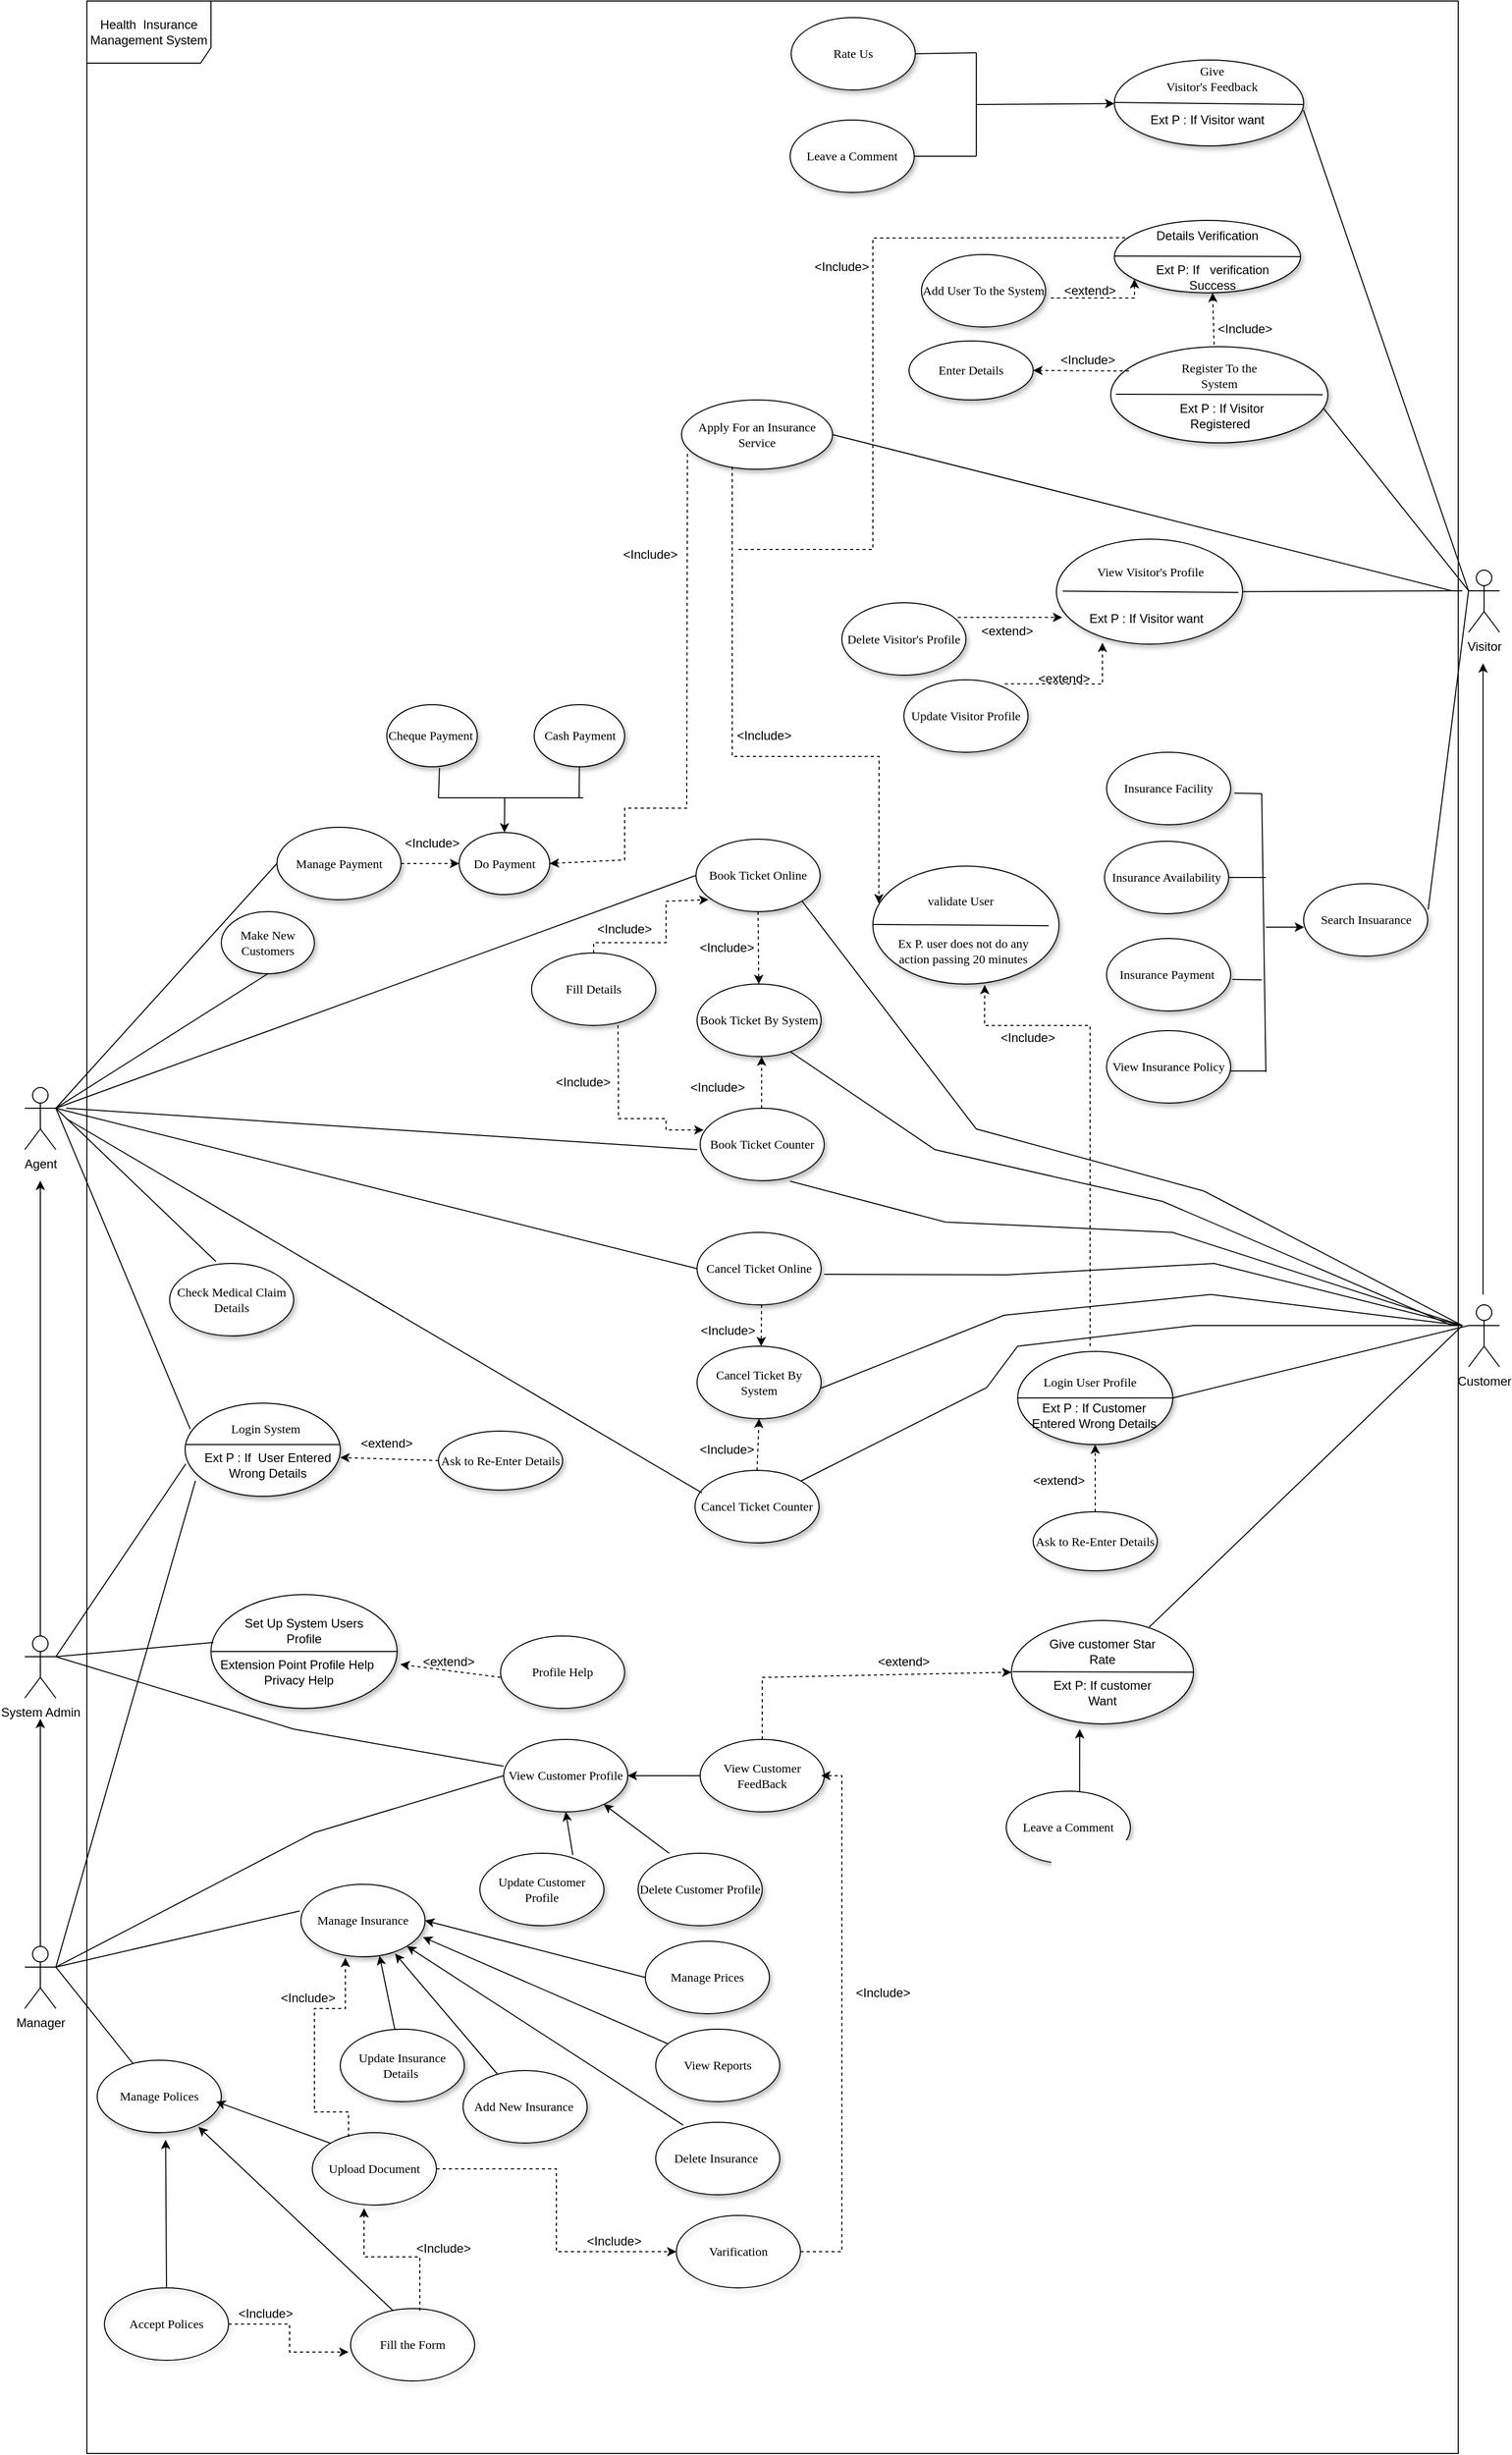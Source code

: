 <mxfile version="17.1.3" type="github">
  <diagram id="uJGwPPdDTHX9QC8XKyuE" name="Page-1">
    <mxGraphModel dx="572" dy="1862" grid="1" gridSize="10" guides="1" tooltips="1" connect="1" arrows="1" fold="1" page="1" pageScale="1" pageWidth="850" pageHeight="1100" math="0" shadow="0">
      <root>
        <mxCell id="0" />
        <mxCell id="1" parent="0" />
        <mxCell id="yKrnhrEs9fii8439QQP5-1" value="Health&amp;nbsp; Insurance Management System" style="shape=umlFrame;whiteSpace=wrap;html=1;width=120;height=60;" parent="1" vertex="1">
          <mxGeometry x="1500" y="-830" width="1326" height="2370" as="geometry" />
        </mxCell>
        <mxCell id="yKrnhrEs9fii8439QQP5-2" value="" style="ellipse;whiteSpace=wrap;html=1;rounded=0;shadow=1;comic=0;labelBackgroundColor=none;strokeWidth=1;fontFamily=Verdana;fontSize=12;align=center;" parent="1" vertex="1">
          <mxGeometry x="1595" y="525" width="150" height="90" as="geometry" />
        </mxCell>
        <mxCell id="yKrnhrEs9fii8439QQP5-3" value="System Admin" style="shape=umlActor;verticalLabelPosition=bottom;verticalAlign=top;html=1;outlineConnect=0;" parent="1" vertex="1">
          <mxGeometry x="1440" y="750" width="30" height="60" as="geometry" />
        </mxCell>
        <mxCell id="yKrnhrEs9fii8439QQP5-4" value="&amp;lt;Include&amp;gt;" style="text;html=1;strokeColor=none;fillColor=none;align=center;verticalAlign=middle;whiteSpace=wrap;rounded=0;" parent="1" vertex="1">
          <mxGeometry x="2089" y="555" width="60" height="30" as="geometry" />
        </mxCell>
        <mxCell id="yKrnhrEs9fii8439QQP5-5" value="Fill Details" style="ellipse;whiteSpace=wrap;html=1;rounded=0;shadow=1;comic=0;labelBackgroundColor=none;strokeWidth=1;fontFamily=Verdana;fontSize=12;align=center;" parent="1" vertex="1">
          <mxGeometry x="1930" y="90" width="120" height="70" as="geometry" />
        </mxCell>
        <mxCell id="yKrnhrEs9fii8439QQP5-6" value="" style="endArrow=classic;html=1;rounded=0;dashed=1;entryX=0.101;entryY=0.835;entryDx=0;entryDy=0;entryPerimeter=0;" parent="1" source="yKrnhrEs9fii8439QQP5-5" target="yKrnhrEs9fii8439QQP5-52" edge="1">
          <mxGeometry width="50" height="50" relative="1" as="geometry">
            <mxPoint x="610" y="120" as="sourcePoint" />
            <mxPoint x="1990" y="260" as="targetPoint" />
            <Array as="points">
              <mxPoint x="1990" y="80" />
              <mxPoint x="2060" y="80" />
              <mxPoint x="2060" y="40" />
            </Array>
          </mxGeometry>
        </mxCell>
        <mxCell id="yKrnhrEs9fii8439QQP5-7" value="" style="endArrow=classic;html=1;rounded=0;dashed=1;exitX=0.696;exitY=0.998;exitDx=0;exitDy=0;exitPerimeter=0;entryX=0.028;entryY=0.301;entryDx=0;entryDy=0;entryPerimeter=0;" parent="1" source="yKrnhrEs9fii8439QQP5-5" target="yKrnhrEs9fii8439QQP5-56" edge="1">
          <mxGeometry width="50" height="50" relative="1" as="geometry">
            <mxPoint x="722.677" y="254.663" as="sourcePoint" />
            <mxPoint x="1860" y="470" as="targetPoint" />
            <Array as="points">
              <mxPoint x="2014" y="220" />
              <mxPoint x="2014" y="250" />
              <mxPoint x="2060" y="250" />
              <mxPoint x="2060" y="261" />
            </Array>
          </mxGeometry>
        </mxCell>
        <mxCell id="yKrnhrEs9fii8439QQP5-8" value="&amp;lt;Include&amp;gt;" style="text;html=1;strokeColor=none;fillColor=none;align=center;verticalAlign=middle;whiteSpace=wrap;rounded=0;" parent="1" vertex="1">
          <mxGeometry x="1803.75" y="-31.5" width="60" height="30" as="geometry" />
        </mxCell>
        <mxCell id="yKrnhrEs9fii8439QQP5-9" value="Visitor" style="shape=umlActor;verticalLabelPosition=bottom;verticalAlign=top;html=1;outlineConnect=0;" parent="1" vertex="1">
          <mxGeometry x="2836" y="-280" width="30" height="60" as="geometry" />
        </mxCell>
        <mxCell id="yKrnhrEs9fii8439QQP5-10" value="" style="ellipse;whiteSpace=wrap;html=1;rounded=0;shadow=1;comic=0;labelBackgroundColor=none;strokeWidth=1;fontFamily=Verdana;fontSize=12;align=center;" parent="1" vertex="1">
          <mxGeometry x="2490" y="-496" width="210" height="93" as="geometry" />
        </mxCell>
        <mxCell id="yKrnhrEs9fii8439QQP5-12" value="&lt;span style=&quot;font-family: &amp;#34;verdana&amp;#34;&quot;&gt;Register To the System&lt;/span&gt;" style="text;html=1;strokeColor=none;fillColor=none;align=center;verticalAlign=middle;whiteSpace=wrap;rounded=0;" parent="1" vertex="1">
          <mxGeometry x="2550" y="-483" width="90" height="30" as="geometry" />
        </mxCell>
        <mxCell id="yKrnhrEs9fii8439QQP5-13" value="" style="endArrow=none;html=1;rounded=0;exitX=0;exitY=0.5;exitDx=0;exitDy=0;entryX=1;entryY=0.5;entryDx=0;entryDy=0;" parent="1" edge="1">
          <mxGeometry width="50" height="50" relative="1" as="geometry">
            <mxPoint x="2495" y="-450.06" as="sourcePoint" />
            <mxPoint x="2695" y="-449.56" as="targetPoint" />
          </mxGeometry>
        </mxCell>
        <mxCell id="yKrnhrEs9fii8439QQP5-14" value="Enter Details" style="ellipse;whiteSpace=wrap;html=1;rounded=0;shadow=1;comic=0;labelBackgroundColor=none;strokeWidth=1;fontFamily=Verdana;fontSize=12;align=center;" parent="1" vertex="1">
          <mxGeometry x="2295" y="-501.5" width="120" height="57" as="geometry" />
        </mxCell>
        <mxCell id="yKrnhrEs9fii8439QQP5-16" value="" style="endArrow=classic;html=1;rounded=0;dashed=1;exitX=0.084;exitY=0.253;exitDx=0;exitDy=0;entryX=1;entryY=0.5;entryDx=0;entryDy=0;exitPerimeter=0;" parent="1" source="yKrnhrEs9fii8439QQP5-10" target="yKrnhrEs9fii8439QQP5-14" edge="1">
          <mxGeometry width="50" height="50" relative="1" as="geometry">
            <mxPoint x="2483.36" y="-439.473" as="sourcePoint" />
            <mxPoint x="2590" y="-326.18" as="targetPoint" />
            <Array as="points" />
          </mxGeometry>
        </mxCell>
        <mxCell id="yKrnhrEs9fii8439QQP5-17" value="" style="ellipse;whiteSpace=wrap;html=1;rounded=0;shadow=1;comic=0;labelBackgroundColor=none;strokeWidth=1;fontFamily=Verdana;fontSize=12;align=center;" parent="1" vertex="1">
          <mxGeometry x="2493.5" y="-618" width="180" height="70" as="geometry" />
        </mxCell>
        <mxCell id="yKrnhrEs9fii8439QQP5-18" value="Details Verification" style="text;html=1;strokeColor=none;fillColor=none;align=center;verticalAlign=middle;whiteSpace=wrap;rounded=0;" parent="1" vertex="1">
          <mxGeometry x="2531" y="-618" width="105" height="30" as="geometry" />
        </mxCell>
        <mxCell id="yKrnhrEs9fii8439QQP5-19" value="Ext P: If&amp;nbsp; &amp;nbsp;verification Success" style="text;html=1;strokeColor=none;fillColor=none;align=center;verticalAlign=middle;whiteSpace=wrap;rounded=0;" parent="1" vertex="1">
          <mxGeometry x="2526" y="-578" width="125" height="30" as="geometry" />
        </mxCell>
        <mxCell id="yKrnhrEs9fii8439QQP5-20" value="" style="endArrow=none;html=1;rounded=0;exitX=0;exitY=0.5;exitDx=0;exitDy=0;entryX=1;entryY=0.5;entryDx=0;entryDy=0;" parent="1" target="yKrnhrEs9fii8439QQP5-17" edge="1">
          <mxGeometry width="50" height="50" relative="1" as="geometry">
            <mxPoint x="2493.5" y="-583.5" as="sourcePoint" />
            <mxPoint x="2693.5" y="-583" as="targetPoint" />
          </mxGeometry>
        </mxCell>
        <mxCell id="yKrnhrEs9fii8439QQP5-21" value="" style="endArrow=classic;html=1;rounded=0;dashed=1;entryX=0.5;entryY=1;entryDx=0;entryDy=0;exitX=0;exitY=1;exitDx=0;exitDy=0;" parent="1" source="yKrnhrEs9fii8439QQP5-22" target="yKrnhrEs9fii8439QQP5-19" edge="1">
          <mxGeometry width="50" height="50" relative="1" as="geometry">
            <mxPoint x="2585" y="-471" as="sourcePoint" />
            <mxPoint x="2595" y="-368" as="targetPoint" />
            <Array as="points" />
          </mxGeometry>
        </mxCell>
        <mxCell id="yKrnhrEs9fii8439QQP5-22" value="&amp;lt;Include&amp;gt;" style="text;html=1;strokeColor=none;fillColor=none;align=center;verticalAlign=middle;whiteSpace=wrap;rounded=0;" parent="1" vertex="1">
          <mxGeometry x="2590" y="-528" width="60" height="30" as="geometry" />
        </mxCell>
        <mxCell id="yKrnhrEs9fii8439QQP5-23" value="Add User To the System" style="ellipse;whiteSpace=wrap;html=1;rounded=0;shadow=1;comic=0;labelBackgroundColor=none;strokeWidth=1;fontFamily=Verdana;fontSize=12;align=center;" parent="1" vertex="1">
          <mxGeometry x="2307" y="-585" width="120" height="70" as="geometry" />
        </mxCell>
        <mxCell id="yKrnhrEs9fii8439QQP5-24" value="" style="endArrow=classic;html=1;rounded=0;dashed=1;exitX=1.042;exitY=0.6;exitDx=0;exitDy=0;exitPerimeter=0;entryX=0.108;entryY=0.81;entryDx=0;entryDy=0;entryPerimeter=0;" parent="1" source="yKrnhrEs9fii8439QQP5-23" target="yKrnhrEs9fii8439QQP5-17" edge="1">
          <mxGeometry width="50" height="50" relative="1" as="geometry">
            <mxPoint x="2595" y="-308" as="sourcePoint" />
            <mxPoint x="2490" y="-580" as="targetPoint" />
            <Array as="points">
              <mxPoint x="2470" y="-543" />
              <mxPoint x="2513" y="-543" />
            </Array>
          </mxGeometry>
        </mxCell>
        <mxCell id="yKrnhrEs9fii8439QQP5-25" value="&amp;lt;extend&amp;gt;" style="text;html=1;strokeColor=none;fillColor=none;align=center;verticalAlign=middle;whiteSpace=wrap;rounded=0;" parent="1" vertex="1">
          <mxGeometry x="2440" y="-565" width="60" height="30" as="geometry" />
        </mxCell>
        <mxCell id="yKrnhrEs9fii8439QQP5-26" value="" style="endArrow=none;html=1;rounded=0;entryX=0;entryY=0.333;entryDx=0;entryDy=0;entryPerimeter=0;exitX=0.981;exitY=0.645;exitDx=0;exitDy=0;exitPerimeter=0;" parent="1" source="yKrnhrEs9fii8439QQP5-10" target="yKrnhrEs9fii8439QQP5-9" edge="1">
          <mxGeometry width="50" height="50" relative="1" as="geometry">
            <mxPoint x="2270" y="40" as="sourcePoint" />
            <mxPoint x="2320" y="-10" as="targetPoint" />
          </mxGeometry>
        </mxCell>
        <mxCell id="yKrnhrEs9fii8439QQP5-27" value="Search Insuarance" style="ellipse;whiteSpace=wrap;html=1;rounded=0;shadow=1;comic=0;labelBackgroundColor=none;strokeWidth=1;fontFamily=Verdana;fontSize=12;align=center;" parent="1" vertex="1">
          <mxGeometry x="2676.5" y="23" width="120" height="70" as="geometry" />
        </mxCell>
        <mxCell id="yKrnhrEs9fii8439QQP5-28" value="" style="endArrow=none;html=1;rounded=0;exitX=0;exitY=0.333;exitDx=0;exitDy=0;exitPerimeter=0;entryX=1.004;entryY=0.357;entryDx=0;entryDy=0;entryPerimeter=0;" parent="1" source="yKrnhrEs9fii8439QQP5-9" target="yKrnhrEs9fii8439QQP5-27" edge="1">
          <mxGeometry width="50" height="50" relative="1" as="geometry">
            <mxPoint x="2270" y="150" as="sourcePoint" />
            <mxPoint x="2320" y="100" as="targetPoint" />
          </mxGeometry>
        </mxCell>
        <mxCell id="yKrnhrEs9fii8439QQP5-29" value="Insurance Facility" style="ellipse;whiteSpace=wrap;html=1;rounded=0;shadow=1;comic=0;labelBackgroundColor=none;strokeWidth=1;fontFamily=Verdana;fontSize=12;align=center;" parent="1" vertex="1">
          <mxGeometry x="2486" y="-104" width="120" height="70" as="geometry" />
        </mxCell>
        <mxCell id="yKrnhrEs9fii8439QQP5-30" value="Insurance Availability" style="ellipse;whiteSpace=wrap;html=1;rounded=0;shadow=1;comic=0;labelBackgroundColor=none;strokeWidth=1;fontFamily=Verdana;fontSize=12;align=center;" parent="1" vertex="1">
          <mxGeometry x="2484" y="-18" width="120" height="70" as="geometry" />
        </mxCell>
        <mxCell id="yKrnhrEs9fii8439QQP5-31" value="Insurance Payment&amp;nbsp;" style="ellipse;whiteSpace=wrap;html=1;rounded=0;shadow=1;comic=0;labelBackgroundColor=none;strokeWidth=1;fontFamily=Verdana;fontSize=12;align=center;" parent="1" vertex="1">
          <mxGeometry x="2486" y="76" width="120" height="70" as="geometry" />
        </mxCell>
        <mxCell id="yKrnhrEs9fii8439QQP5-32" value="" style="endArrow=none;html=1;rounded=0;entryX=1.029;entryY=0.565;entryDx=0;entryDy=0;entryPerimeter=0;" parent="1" target="yKrnhrEs9fii8439QQP5-29" edge="1">
          <mxGeometry width="50" height="50" relative="1" as="geometry">
            <mxPoint x="2636" y="-64" as="sourcePoint" />
            <mxPoint x="2586" y="-24" as="targetPoint" />
          </mxGeometry>
        </mxCell>
        <mxCell id="yKrnhrEs9fii8439QQP5-33" value="" style="endArrow=none;html=1;rounded=0;entryX=1.014;entryY=0.565;entryDx=0;entryDy=0;entryPerimeter=0;" parent="1" target="yKrnhrEs9fii8439QQP5-31" edge="1">
          <mxGeometry width="50" height="50" relative="1" as="geometry">
            <mxPoint x="2636" y="116" as="sourcePoint" />
            <mxPoint x="2536" y="96" as="targetPoint" />
          </mxGeometry>
        </mxCell>
        <mxCell id="yKrnhrEs9fii8439QQP5-34" value="" style="endArrow=none;html=1;rounded=0;" parent="1" edge="1">
          <mxGeometry width="50" height="50" relative="1" as="geometry">
            <mxPoint x="2636" y="-64" as="sourcePoint" />
            <mxPoint x="2640" y="205" as="targetPoint" />
          </mxGeometry>
        </mxCell>
        <mxCell id="yKrnhrEs9fii8439QQP5-35" value="" style="endArrow=classic;html=1;rounded=0;entryX=0.004;entryY=0.6;entryDx=0;entryDy=0;entryPerimeter=0;" parent="1" target="yKrnhrEs9fii8439QQP5-27" edge="1">
          <mxGeometry width="50" height="50" relative="1" as="geometry">
            <mxPoint x="2640" y="65" as="sourcePoint" />
            <mxPoint x="2291" y="10" as="targetPoint" />
          </mxGeometry>
        </mxCell>
        <mxCell id="yKrnhrEs9fii8439QQP5-36" value="Customer" style="shape=umlActor;verticalLabelPosition=bottom;verticalAlign=top;html=1;outlineConnect=0;" parent="1" vertex="1">
          <mxGeometry x="2836" y="430" width="30" height="60" as="geometry" />
        </mxCell>
        <mxCell id="yKrnhrEs9fii8439QQP5-37" value="" style="endArrow=classic;html=1;rounded=0;" parent="1" edge="1">
          <mxGeometry width="50" height="50" relative="1" as="geometry">
            <mxPoint x="2850" y="420" as="sourcePoint" />
            <mxPoint x="2850" y="-190" as="targetPoint" />
          </mxGeometry>
        </mxCell>
        <mxCell id="yKrnhrEs9fii8439QQP5-38" value="" style="ellipse;whiteSpace=wrap;html=1;rounded=0;shadow=1;comic=0;labelBackgroundColor=none;strokeWidth=1;fontFamily=Verdana;fontSize=12;align=center;" parent="1" vertex="1">
          <mxGeometry x="2400" y="475" width="150" height="90" as="geometry" />
        </mxCell>
        <mxCell id="yKrnhrEs9fii8439QQP5-39" value="&lt;span style=&quot;font-family: &amp;#34;verdana&amp;#34;&quot;&gt;Login User Profile&lt;/span&gt;" style="text;html=1;strokeColor=none;fillColor=none;align=center;verticalAlign=middle;whiteSpace=wrap;rounded=0;" parent="1" vertex="1">
          <mxGeometry x="2410" y="490" width="120" height="30" as="geometry" />
        </mxCell>
        <mxCell id="yKrnhrEs9fii8439QQP5-40" value="Ext P : If Customer Entered Wrong Details" style="text;html=1;strokeColor=none;fillColor=none;align=center;verticalAlign=middle;whiteSpace=wrap;rounded=0;" parent="1" vertex="1">
          <mxGeometry x="2404" y="522" width="140" height="30" as="geometry" />
        </mxCell>
        <mxCell id="yKrnhrEs9fii8439QQP5-41" value="" style="endArrow=none;html=1;rounded=0;exitX=0;exitY=0.5;exitDx=0;exitDy=0;entryX=1;entryY=0.5;entryDx=0;entryDy=0;" parent="1" source="yKrnhrEs9fii8439QQP5-38" target="yKrnhrEs9fii8439QQP5-38" edge="1">
          <mxGeometry width="50" height="50" relative="1" as="geometry">
            <mxPoint x="2411.42" y="520.01" as="sourcePoint" />
            <mxPoint x="2540" y="520" as="targetPoint" />
          </mxGeometry>
        </mxCell>
        <mxCell id="yKrnhrEs9fii8439QQP5-42" value="Leave a Comment" style="ellipse;whiteSpace=wrap;html=1;rounded=0;shadow=1;comic=0;labelBackgroundColor=none;strokeWidth=1;fontFamily=Verdana;fontSize=12;align=center;" parent="1" vertex="1">
          <mxGeometry x="2389" y="900" width="120" height="70" as="geometry" />
        </mxCell>
        <mxCell id="yKrnhrEs9fii8439QQP5-43" value="" style="endArrow=classic;html=1;rounded=0;dashed=1;exitX=0.5;exitY=0;exitDx=0;exitDy=0;entryX=0.5;entryY=1;entryDx=0;entryDy=0;" parent="1" source="yKrnhrEs9fii8439QQP5-47" target="yKrnhrEs9fii8439QQP5-38" edge="1">
          <mxGeometry width="50" height="50" relative="1" as="geometry">
            <mxPoint x="2378.96" y="640.98" as="sourcePoint" />
            <mxPoint x="2450" y="560" as="targetPoint" />
            <Array as="points" />
          </mxGeometry>
        </mxCell>
        <mxCell id="yKrnhrEs9fii8439QQP5-44" value="&amp;lt;extend&amp;gt;" style="text;html=1;strokeColor=none;fillColor=none;align=center;verticalAlign=middle;whiteSpace=wrap;rounded=0;" parent="1" vertex="1">
          <mxGeometry x="2410" y="585" width="60" height="30" as="geometry" />
        </mxCell>
        <mxCell id="yKrnhrEs9fii8439QQP5-45" value="" style="endArrow=none;html=1;rounded=0;exitX=0;exitY=0.333;exitDx=0;exitDy=0;exitPerimeter=0;entryX=1;entryY=0.5;entryDx=0;entryDy=0;" parent="1" source="yKrnhrEs9fii8439QQP5-36" target="yKrnhrEs9fii8439QQP5-38" edge="1">
          <mxGeometry width="50" height="50" relative="1" as="geometry">
            <mxPoint x="2850" y="110" as="sourcePoint" />
            <mxPoint x="2747.98" y="114.99" as="targetPoint" />
          </mxGeometry>
        </mxCell>
        <mxCell id="yKrnhrEs9fii8439QQP5-46" value="" style="ellipse;whiteSpace=wrap;html=1;rounded=0;shadow=1;comic=0;labelBackgroundColor=none;strokeWidth=1;fontFamily=Verdana;fontSize=12;align=center;" parent="1" vertex="1">
          <mxGeometry x="2394" y="735" width="176" height="100" as="geometry" />
        </mxCell>
        <mxCell id="yKrnhrEs9fii8439QQP5-47" value="Ask to Re-Enter Details" style="ellipse;whiteSpace=wrap;html=1;rounded=0;shadow=1;comic=0;labelBackgroundColor=none;strokeWidth=1;fontFamily=Verdana;fontSize=12;align=center;" parent="1" vertex="1">
          <mxGeometry x="2415" y="630" width="120" height="57" as="geometry" />
        </mxCell>
        <mxCell id="yKrnhrEs9fii8439QQP5-48" value="Give customer Star Rate" style="text;html=1;strokeColor=none;fillColor=none;align=center;verticalAlign=middle;whiteSpace=wrap;rounded=0;" parent="1" vertex="1">
          <mxGeometry x="2427" y="750" width="110" height="30" as="geometry" />
        </mxCell>
        <mxCell id="yKrnhrEs9fii8439QQP5-49" value="" style="endArrow=none;html=1;rounded=0;exitX=0;exitY=0.5;exitDx=0;exitDy=0;entryX=1;entryY=0.5;entryDx=0;entryDy=0;" parent="1" target="yKrnhrEs9fii8439QQP5-46" edge="1">
          <mxGeometry width="50" height="50" relative="1" as="geometry">
            <mxPoint x="2395" y="784.5" as="sourcePoint" />
            <mxPoint x="2545" y="784.5" as="targetPoint" />
          </mxGeometry>
        </mxCell>
        <mxCell id="yKrnhrEs9fii8439QQP5-50" value="Ext P: If customer Want" style="text;html=1;strokeColor=none;fillColor=none;align=center;verticalAlign=middle;whiteSpace=wrap;rounded=0;" parent="1" vertex="1">
          <mxGeometry x="2427" y="790" width="110" height="30" as="geometry" />
        </mxCell>
        <mxCell id="yKrnhrEs9fii8439QQP5-51" value="" style="endArrow=none;html=1;rounded=0;" parent="1" target="yKrnhrEs9fii8439QQP5-46" edge="1">
          <mxGeometry width="50" height="50" relative="1" as="geometry">
            <mxPoint x="2830" y="450" as="sourcePoint" />
            <mxPoint x="2560" y="530" as="targetPoint" />
          </mxGeometry>
        </mxCell>
        <mxCell id="yKrnhrEs9fii8439QQP5-52" value="Book Ticket Online" style="ellipse;whiteSpace=wrap;html=1;rounded=0;shadow=1;comic=0;labelBackgroundColor=none;strokeWidth=1;fontFamily=Verdana;fontSize=12;align=center;" parent="1" vertex="1">
          <mxGeometry x="2089" y="-20" width="120" height="70" as="geometry" />
        </mxCell>
        <mxCell id="yKrnhrEs9fii8439QQP5-53" value="Cancel Ticket Counter" style="ellipse;whiteSpace=wrap;html=1;rounded=0;shadow=1;comic=0;labelBackgroundColor=none;strokeWidth=1;fontFamily=Verdana;fontSize=12;align=center;" parent="1" vertex="1">
          <mxGeometry x="2088" y="590" width="120" height="70" as="geometry" />
        </mxCell>
        <mxCell id="yKrnhrEs9fii8439QQP5-54" value="Cancel Ticket By System" style="ellipse;whiteSpace=wrap;html=1;rounded=0;shadow=1;comic=0;labelBackgroundColor=none;strokeWidth=1;fontFamily=Verdana;fontSize=12;align=center;" parent="1" vertex="1">
          <mxGeometry x="2090" y="470" width="120" height="70" as="geometry" />
        </mxCell>
        <mxCell id="yKrnhrEs9fii8439QQP5-55" value="Cancel Ticket Online" style="ellipse;whiteSpace=wrap;html=1;rounded=0;shadow=1;comic=0;labelBackgroundColor=none;strokeWidth=1;fontFamily=Verdana;fontSize=12;align=center;" parent="1" vertex="1">
          <mxGeometry x="2090" y="360" width="120" height="70" as="geometry" />
        </mxCell>
        <mxCell id="yKrnhrEs9fii8439QQP5-56" value="Book Ticket Counter" style="ellipse;whiteSpace=wrap;html=1;rounded=0;shadow=1;comic=0;labelBackgroundColor=none;strokeWidth=1;fontFamily=Verdana;fontSize=12;align=center;" parent="1" vertex="1">
          <mxGeometry x="2093" y="240" width="120" height="70" as="geometry" />
        </mxCell>
        <mxCell id="yKrnhrEs9fii8439QQP5-57" value="Book Ticket By System" style="ellipse;whiteSpace=wrap;html=1;rounded=0;shadow=1;comic=0;labelBackgroundColor=none;strokeWidth=1;fontFamily=Verdana;fontSize=12;align=center;" parent="1" vertex="1">
          <mxGeometry x="2090" y="120" width="120" height="70" as="geometry" />
        </mxCell>
        <mxCell id="yKrnhrEs9fii8439QQP5-58" value="" style="endArrow=none;html=1;rounded=0;entryX=1;entryY=0;entryDx=0;entryDy=0;" parent="1" target="yKrnhrEs9fii8439QQP5-53" edge="1">
          <mxGeometry width="50" height="50" relative="1" as="geometry">
            <mxPoint x="2830" y="450" as="sourcePoint" />
            <mxPoint x="2560" y="530" as="targetPoint" />
            <Array as="points">
              <mxPoint x="2570" y="450" />
              <mxPoint x="2400" y="470" />
              <mxPoint x="2370" y="510" />
            </Array>
          </mxGeometry>
        </mxCell>
        <mxCell id="yKrnhrEs9fii8439QQP5-59" value="" style="endArrow=none;html=1;rounded=0;entryX=1;entryY=0;entryDx=0;entryDy=0;" parent="1" edge="1">
          <mxGeometry width="50" height="50" relative="1" as="geometry">
            <mxPoint x="2830" y="450" as="sourcePoint" />
            <mxPoint x="2210.002" y="510.508" as="targetPoint" />
            <Array as="points">
              <mxPoint x="2587" y="420" />
              <mxPoint x="2387" y="440" />
            </Array>
          </mxGeometry>
        </mxCell>
        <mxCell id="yKrnhrEs9fii8439QQP5-60" value="" style="endArrow=none;html=1;rounded=0;entryX=1;entryY=0;entryDx=0;entryDy=0;" parent="1" edge="1">
          <mxGeometry width="50" height="50" relative="1" as="geometry">
            <mxPoint x="2830" y="450" as="sourcePoint" />
            <mxPoint x="2213.002" y="400.508" as="targetPoint" />
            <Array as="points">
              <mxPoint x="2590" y="390" />
              <mxPoint x="2390" y="401" />
            </Array>
          </mxGeometry>
        </mxCell>
        <mxCell id="yKrnhrEs9fii8439QQP5-61" value="" style="endArrow=none;html=1;rounded=0;entryX=1;entryY=0;entryDx=0;entryDy=0;" parent="1" edge="1">
          <mxGeometry width="50" height="50" relative="1" as="geometry">
            <mxPoint x="2830" y="450" as="sourcePoint" />
            <mxPoint x="2180.002" y="310.508" as="targetPoint" />
            <Array as="points">
              <mxPoint x="2550" y="360" />
              <mxPoint x="2330" y="350" />
            </Array>
          </mxGeometry>
        </mxCell>
        <mxCell id="yKrnhrEs9fii8439QQP5-62" value="" style="endArrow=none;html=1;rounded=0;entryX=1;entryY=0;entryDx=0;entryDy=0;" parent="1" edge="1">
          <mxGeometry width="50" height="50" relative="1" as="geometry">
            <mxPoint x="2820" y="450" as="sourcePoint" />
            <mxPoint x="2180.002" y="185.258" as="targetPoint" />
            <Array as="points">
              <mxPoint x="2540" y="330" />
              <mxPoint x="2320" y="280" />
            </Array>
          </mxGeometry>
        </mxCell>
        <mxCell id="yKrnhrEs9fii8439QQP5-63" value="" style="endArrow=none;html=1;rounded=0;entryX=1;entryY=1;entryDx=0;entryDy=0;" parent="1" target="yKrnhrEs9fii8439QQP5-52" edge="1">
          <mxGeometry width="50" height="50" relative="1" as="geometry">
            <mxPoint x="2830" y="450" as="sourcePoint" />
            <mxPoint x="2190.002" y="195.258" as="targetPoint" />
            <Array as="points">
              <mxPoint x="2580" y="320" />
              <mxPoint x="2360" y="260" />
            </Array>
          </mxGeometry>
        </mxCell>
        <mxCell id="yKrnhrEs9fii8439QQP5-64" value="" style="endArrow=classic;html=1;rounded=0;dashed=1;exitX=0.5;exitY=1;exitDx=0;exitDy=0;" parent="1" source="yKrnhrEs9fii8439QQP5-52" target="yKrnhrEs9fii8439QQP5-57" edge="1">
          <mxGeometry width="50" height="50" relative="1" as="geometry">
            <mxPoint x="1610" y="330" as="sourcePoint" />
            <mxPoint x="1600" y="400" as="targetPoint" />
            <Array as="points" />
          </mxGeometry>
        </mxCell>
        <mxCell id="yKrnhrEs9fii8439QQP5-65" value="" style="endArrow=classic;html=1;rounded=0;dashed=1;" parent="1" edge="1">
          <mxGeometry width="50" height="50" relative="1" as="geometry">
            <mxPoint x="2152.41" y="430" as="sourcePoint" />
            <mxPoint x="2152" y="470" as="targetPoint" />
            <Array as="points" />
          </mxGeometry>
        </mxCell>
        <mxCell id="yKrnhrEs9fii8439QQP5-66" value="" style="endArrow=classic;html=1;rounded=0;dashed=1;exitX=0.5;exitY=0;exitDx=0;exitDy=0;entryX=0.5;entryY=1;entryDx=0;entryDy=0;" parent="1" source="yKrnhrEs9fii8439QQP5-53" target="yKrnhrEs9fii8439QQP5-54" edge="1">
          <mxGeometry width="50" height="50" relative="1" as="geometry">
            <mxPoint x="1848.96" y="598.49" as="sourcePoint" />
            <mxPoint x="1840" y="541.5" as="targetPoint" />
            <Array as="points" />
          </mxGeometry>
        </mxCell>
        <mxCell id="yKrnhrEs9fii8439QQP5-67" value="&amp;lt;Include&amp;gt;" style="text;html=1;strokeColor=none;fillColor=none;align=center;verticalAlign=middle;whiteSpace=wrap;rounded=0;" parent="1" vertex="1">
          <mxGeometry x="2090" y="440" width="60" height="30" as="geometry" />
        </mxCell>
        <mxCell id="yKrnhrEs9fii8439QQP5-68" value="" style="endArrow=classic;html=1;rounded=0;dashed=1;exitX=0.5;exitY=0;exitDx=0;exitDy=0;entryX=0.5;entryY=1;entryDx=0;entryDy=0;" parent="1" edge="1">
          <mxGeometry width="50" height="50" relative="1" as="geometry">
            <mxPoint x="2152.41" y="240" as="sourcePoint" />
            <mxPoint x="2152.41" y="190" as="targetPoint" />
            <Array as="points" />
          </mxGeometry>
        </mxCell>
        <mxCell id="yKrnhrEs9fii8439QQP5-69" value="&amp;lt;Include&amp;gt;" style="text;html=1;strokeColor=none;fillColor=none;align=center;verticalAlign=middle;whiteSpace=wrap;rounded=0;" parent="1" vertex="1">
          <mxGeometry x="2080" y="205" width="60" height="30" as="geometry" />
        </mxCell>
        <mxCell id="yKrnhrEs9fii8439QQP5-70" value="&amp;lt;Include&amp;gt;" style="text;html=1;strokeColor=none;fillColor=none;align=center;verticalAlign=middle;whiteSpace=wrap;rounded=0;" parent="1" vertex="1">
          <mxGeometry x="2089" y="70" width="60" height="30" as="geometry" />
        </mxCell>
        <mxCell id="yKrnhrEs9fii8439QQP5-71" value="&amp;lt;Include&amp;gt;" style="text;html=1;strokeColor=none;fillColor=none;align=center;verticalAlign=middle;whiteSpace=wrap;rounded=0;" parent="1" vertex="1">
          <mxGeometry x="1990" y="52" width="60" height="30" as="geometry" />
        </mxCell>
        <mxCell id="yKrnhrEs9fii8439QQP5-72" value="&amp;lt;Include&amp;gt;" style="text;html=1;strokeColor=none;fillColor=none;align=center;verticalAlign=middle;whiteSpace=wrap;rounded=0;" parent="1" vertex="1">
          <mxGeometry x="1950" y="200" width="60" height="30" as="geometry" />
        </mxCell>
        <mxCell id="yKrnhrEs9fii8439QQP5-73" value="Agent" style="shape=umlActor;verticalLabelPosition=bottom;verticalAlign=top;html=1;outlineConnect=0;" parent="1" vertex="1">
          <mxGeometry x="1440" y="220" width="30" height="60" as="geometry" />
        </mxCell>
        <mxCell id="yKrnhrEs9fii8439QQP5-74" value="Make New Customers" style="ellipse;whiteSpace=wrap;html=1;rounded=0;shadow=1;comic=0;labelBackgroundColor=none;strokeWidth=1;fontFamily=Verdana;fontSize=12;align=center;" parent="1" vertex="1">
          <mxGeometry x="1630" y="50" width="90" height="60" as="geometry" />
        </mxCell>
        <mxCell id="yKrnhrEs9fii8439QQP5-75" value="" style="endArrow=classic;html=1;rounded=0;exitX=0.5;exitY=0;exitDx=0;exitDy=0;exitPerimeter=0;" parent="1" source="yKrnhrEs9fii8439QQP5-3" edge="1">
          <mxGeometry width="50" height="50" relative="1" as="geometry">
            <mxPoint x="1640" y="250" as="sourcePoint" />
            <mxPoint x="1455" y="310" as="targetPoint" />
          </mxGeometry>
        </mxCell>
        <mxCell id="yKrnhrEs9fii8439QQP5-76" value="" style="endArrow=none;html=1;rounded=0;exitX=1;exitY=0.333;exitDx=0;exitDy=0;exitPerimeter=0;entryX=0.5;entryY=1;entryDx=0;entryDy=0;" parent="1" source="yKrnhrEs9fii8439QQP5-73" target="yKrnhrEs9fii8439QQP5-74" edge="1">
          <mxGeometry width="50" height="50" relative="1" as="geometry">
            <mxPoint x="1640" y="250" as="sourcePoint" />
            <mxPoint x="1690" y="200" as="targetPoint" />
          </mxGeometry>
        </mxCell>
        <mxCell id="yKrnhrEs9fii8439QQP5-77" value="Check Medical Claim Details" style="ellipse;whiteSpace=wrap;html=1;rounded=0;shadow=1;comic=0;labelBackgroundColor=none;strokeWidth=1;fontFamily=Verdana;fontSize=12;align=center;" parent="1" vertex="1">
          <mxGeometry x="1580" y="390" width="120" height="70" as="geometry" />
        </mxCell>
        <mxCell id="yKrnhrEs9fii8439QQP5-78" value="" style="endArrow=none;html=1;rounded=0;exitX=1;exitY=0.333;exitDx=0;exitDy=0;exitPerimeter=0;entryX=0.373;entryY=-0.027;entryDx=0;entryDy=0;entryPerimeter=0;" parent="1" source="yKrnhrEs9fii8439QQP5-73" target="yKrnhrEs9fii8439QQP5-77" edge="1">
          <mxGeometry width="50" height="50" relative="1" as="geometry">
            <mxPoint x="1480" y="250" as="sourcePoint" />
            <mxPoint x="1615" y="-90" as="targetPoint" />
          </mxGeometry>
        </mxCell>
        <mxCell id="yKrnhrEs9fii8439QQP5-79" value="Manage Insurance" style="ellipse;whiteSpace=wrap;html=1;rounded=0;shadow=1;comic=0;labelBackgroundColor=none;strokeWidth=1;fontFamily=Verdana;fontSize=12;align=center;" parent="1" vertex="1">
          <mxGeometry x="1707" y="990" width="120" height="70" as="geometry" />
        </mxCell>
        <mxCell id="yKrnhrEs9fii8439QQP5-80" value="Manage Polices" style="ellipse;whiteSpace=wrap;html=1;rounded=0;shadow=1;comic=0;labelBackgroundColor=none;strokeWidth=1;fontFamily=Verdana;fontSize=12;align=center;" parent="1" vertex="1">
          <mxGeometry x="1510" y="1160" width="120" height="70" as="geometry" />
        </mxCell>
        <mxCell id="yKrnhrEs9fii8439QQP5-81" value="Profile Help" style="ellipse;whiteSpace=wrap;html=1;rounded=0;shadow=1;comic=0;labelBackgroundColor=none;strokeWidth=1;fontFamily=Verdana;fontSize=12;align=center;" parent="1" vertex="1">
          <mxGeometry x="1900" y="750" width="120" height="70" as="geometry" />
        </mxCell>
        <mxCell id="yKrnhrEs9fii8439QQP5-82" value="&amp;lt;extend&amp;gt;" style="text;html=1;strokeColor=none;fillColor=none;align=center;verticalAlign=middle;whiteSpace=wrap;rounded=0;" parent="1" vertex="1">
          <mxGeometry x="1820" y="760" width="60" height="30" as="geometry" />
        </mxCell>
        <mxCell id="yKrnhrEs9fii8439QQP5-83" value="&amp;nbsp;" style="ellipse;whiteSpace=wrap;html=1;rounded=0;shadow=1;comic=0;labelBackgroundColor=none;strokeWidth=1;fontFamily=Verdana;fontSize=12;align=center;" parent="1" vertex="1">
          <mxGeometry x="1620" y="710" width="180" height="110" as="geometry" />
        </mxCell>
        <mxCell id="yKrnhrEs9fii8439QQP5-84" value="Set Up System Users Profile" style="text;html=1;strokeColor=none;fillColor=none;align=center;verticalAlign=middle;whiteSpace=wrap;rounded=0;" parent="1" vertex="1">
          <mxGeometry x="1650" y="730" width="120" height="30" as="geometry" />
        </mxCell>
        <mxCell id="yKrnhrEs9fii8439QQP5-85" value="Extension Point Profile Help&amp;nbsp;&lt;br&gt;Privacy Help" style="text;html=1;strokeColor=none;fillColor=none;align=center;verticalAlign=middle;whiteSpace=wrap;rounded=0;" parent="1" vertex="1">
          <mxGeometry x="1620" y="770" width="170" height="30" as="geometry" />
        </mxCell>
        <mxCell id="yKrnhrEs9fii8439QQP5-86" value="" style="endArrow=none;html=1;rounded=0;exitX=0;exitY=0.5;exitDx=0;exitDy=0;entryX=1;entryY=0.5;entryDx=0;entryDy=0;" parent="1" edge="1">
          <mxGeometry width="50" height="50" relative="1" as="geometry">
            <mxPoint x="1620" y="765" as="sourcePoint" />
            <mxPoint x="1800" y="765" as="targetPoint" />
          </mxGeometry>
        </mxCell>
        <mxCell id="yKrnhrEs9fii8439QQP5-87" value="" style="endArrow=classic;html=1;rounded=0;dashed=1;entryX=1.017;entryY=0.613;entryDx=0;entryDy=0;entryPerimeter=0;" parent="1" target="yKrnhrEs9fii8439QQP5-83" edge="1">
          <mxGeometry width="50" height="50" relative="1" as="geometry">
            <mxPoint x="1900" y="790" as="sourcePoint" />
            <mxPoint x="1789.12" y="801.82" as="targetPoint" />
            <Array as="points" />
          </mxGeometry>
        </mxCell>
        <mxCell id="yKrnhrEs9fii8439QQP5-88" value="" style="endArrow=none;html=1;rounded=0;exitX=1;exitY=0.333;exitDx=0;exitDy=0;exitPerimeter=0;entryX=0.013;entryY=0.421;entryDx=0;entryDy=0;entryPerimeter=0;" parent="1" source="yKrnhrEs9fii8439QQP5-3" target="yKrnhrEs9fii8439QQP5-83" edge="1">
          <mxGeometry width="50" height="50" relative="1" as="geometry">
            <mxPoint x="1480" y="250" as="sourcePoint" />
            <mxPoint x="1630" y="830" as="targetPoint" />
          </mxGeometry>
        </mxCell>
        <mxCell id="yKrnhrEs9fii8439QQP5-89" value="" style="endArrow=none;html=1;rounded=0;exitX=1;exitY=0.333;exitDx=0;exitDy=0;exitPerimeter=0;entryX=-0.01;entryY=0.368;entryDx=0;entryDy=0;entryPerimeter=0;" parent="1" source="yKrnhrEs9fii8439QQP5-124" target="yKrnhrEs9fii8439QQP5-79" edge="1">
          <mxGeometry width="50" height="50" relative="1" as="geometry">
            <mxPoint x="1480" y="780" as="sourcePoint" />
            <mxPoint x="1652.34" y="846.31" as="targetPoint" />
          </mxGeometry>
        </mxCell>
        <mxCell id="yKrnhrEs9fii8439QQP5-90" value="" style="endArrow=none;html=1;rounded=0;exitX=1;exitY=0.333;exitDx=0;exitDy=0;exitPerimeter=0;" parent="1" source="yKrnhrEs9fii8439QQP5-124" target="yKrnhrEs9fii8439QQP5-80" edge="1">
          <mxGeometry width="50" height="50" relative="1" as="geometry">
            <mxPoint x="1470" y="770" as="sourcePoint" />
            <mxPoint x="1728.8" y="975.76" as="targetPoint" />
          </mxGeometry>
        </mxCell>
        <mxCell id="yKrnhrEs9fii8439QQP5-91" value="" style="endArrow=none;html=1;rounded=0;exitX=1;exitY=0.333;exitDx=0;exitDy=0;exitPerimeter=0;entryX=0.056;entryY=0.31;entryDx=0;entryDy=0;entryPerimeter=0;" parent="1" target="yKrnhrEs9fii8439QQP5-53" edge="1">
          <mxGeometry width="50" height="50" relative="1" as="geometry">
            <mxPoint x="1480" y="250" as="sourcePoint" />
            <mxPoint x="1574.76" y="438.11" as="targetPoint" />
          </mxGeometry>
        </mxCell>
        <mxCell id="yKrnhrEs9fii8439QQP5-92" value="" style="endArrow=none;html=1;rounded=0;entryX=0;entryY=0.5;entryDx=0;entryDy=0;" parent="1" target="yKrnhrEs9fii8439QQP5-55" edge="1">
          <mxGeometry width="50" height="50" relative="1" as="geometry">
            <mxPoint x="1470" y="240" as="sourcePoint" />
            <mxPoint x="2106.72" y="621.7" as="targetPoint" />
          </mxGeometry>
        </mxCell>
        <mxCell id="yKrnhrEs9fii8439QQP5-93" value="" style="endArrow=none;html=1;rounded=0;" parent="1" edge="1">
          <mxGeometry width="50" height="50" relative="1" as="geometry">
            <mxPoint x="1480" y="240" as="sourcePoint" />
            <mxPoint x="2090" y="280" as="targetPoint" />
          </mxGeometry>
        </mxCell>
        <mxCell id="yKrnhrEs9fii8439QQP5-94" value="" style="endArrow=none;html=1;rounded=0;exitX=1;exitY=0.333;exitDx=0;exitDy=0;exitPerimeter=0;entryX=0;entryY=0.5;entryDx=0;entryDy=0;" parent="1" source="yKrnhrEs9fii8439QQP5-73" target="yKrnhrEs9fii8439QQP5-52" edge="1">
          <mxGeometry width="50" height="50" relative="1" as="geometry">
            <mxPoint x="1490" y="250" as="sourcePoint" />
            <mxPoint x="2100" y="290" as="targetPoint" />
          </mxGeometry>
        </mxCell>
        <mxCell id="yKrnhrEs9fii8439QQP5-95" value="Manage Payment" style="ellipse;whiteSpace=wrap;html=1;rounded=0;shadow=1;comic=0;labelBackgroundColor=none;strokeWidth=1;fontFamily=Verdana;fontSize=12;align=center;" parent="1" vertex="1">
          <mxGeometry x="1683.75" y="-31.5" width="120" height="70" as="geometry" />
        </mxCell>
        <mxCell id="yKrnhrEs9fii8439QQP5-96" value="Do Payment" style="ellipse;whiteSpace=wrap;html=1;rounded=0;shadow=1;comic=0;labelBackgroundColor=none;strokeWidth=1;fontFamily=Verdana;fontSize=12;align=center;" parent="1" vertex="1">
          <mxGeometry x="1860" y="-26.5" width="87.5" height="60" as="geometry" />
        </mxCell>
        <mxCell id="yKrnhrEs9fii8439QQP5-97" value="Cheque Payment&amp;nbsp;" style="ellipse;whiteSpace=wrap;html=1;rounded=0;shadow=1;comic=0;labelBackgroundColor=none;strokeWidth=1;fontFamily=Verdana;fontSize=12;align=center;" parent="1" vertex="1">
          <mxGeometry x="1790" y="-150" width="87.5" height="60" as="geometry" />
        </mxCell>
        <mxCell id="yKrnhrEs9fii8439QQP5-98" value="Cash Payment" style="ellipse;whiteSpace=wrap;html=1;rounded=0;shadow=1;comic=0;labelBackgroundColor=none;strokeWidth=1;fontFamily=Verdana;fontSize=12;align=center;" parent="1" vertex="1">
          <mxGeometry x="1932.5" y="-150" width="87.5" height="60" as="geometry" />
        </mxCell>
        <mxCell id="yKrnhrEs9fii8439QQP5-99" value="" style="endArrow=none;html=1;rounded=0;" parent="1" edge="1">
          <mxGeometry width="50" height="50" relative="1" as="geometry">
            <mxPoint x="1980" y="-60" as="sourcePoint" />
            <mxPoint x="1840" y="-60" as="targetPoint" />
          </mxGeometry>
        </mxCell>
        <mxCell id="yKrnhrEs9fii8439QQP5-100" value="" style="endArrow=none;html=1;rounded=0;exitX=0.582;exitY=1.019;exitDx=0;exitDy=0;exitPerimeter=0;" parent="1" source="yKrnhrEs9fii8439QQP5-97" edge="1">
          <mxGeometry width="50" height="50" relative="1" as="geometry">
            <mxPoint x="1710" y="600" as="sourcePoint" />
            <mxPoint x="1840" y="-60" as="targetPoint" />
          </mxGeometry>
        </mxCell>
        <mxCell id="yKrnhrEs9fii8439QQP5-101" value="" style="endArrow=none;html=1;rounded=0;entryX=0.5;entryY=1;entryDx=0;entryDy=0;" parent="1" target="yKrnhrEs9fii8439QQP5-98" edge="1">
          <mxGeometry width="50" height="50" relative="1" as="geometry">
            <mxPoint x="1976" y="-60" as="sourcePoint" />
            <mxPoint x="1580" y="510" as="targetPoint" />
          </mxGeometry>
        </mxCell>
        <mxCell id="yKrnhrEs9fii8439QQP5-102" value="" style="endArrow=classic;html=1;rounded=0;dashed=1;exitX=1;exitY=0.5;exitDx=0;exitDy=0;entryX=0;entryY=0.5;entryDx=0;entryDy=0;" parent="1" source="yKrnhrEs9fii8439QQP5-95" target="yKrnhrEs9fii8439QQP5-96" edge="1">
          <mxGeometry width="50" height="50" relative="1" as="geometry">
            <mxPoint x="2162.41" y="250" as="sourcePoint" />
            <mxPoint x="2162.41" y="200" as="targetPoint" />
            <Array as="points" />
          </mxGeometry>
        </mxCell>
        <mxCell id="yKrnhrEs9fii8439QQP5-103" value="" style="endArrow=classic;html=1;rounded=0;entryX=0.5;entryY=0;entryDx=0;entryDy=0;" parent="1" target="yKrnhrEs9fii8439QQP5-96" edge="1">
          <mxGeometry width="50" height="50" relative="1" as="geometry">
            <mxPoint x="1904" y="-60" as="sourcePoint" />
            <mxPoint x="1760" y="620" as="targetPoint" />
          </mxGeometry>
        </mxCell>
        <mxCell id="yKrnhrEs9fii8439QQP5-104" value="" style="endArrow=none;html=1;rounded=0;exitX=1;exitY=0.333;exitDx=0;exitDy=0;exitPerimeter=0;entryX=0;entryY=0.5;entryDx=0;entryDy=0;" parent="1" source="yKrnhrEs9fii8439QQP5-73" target="yKrnhrEs9fii8439QQP5-95" edge="1">
          <mxGeometry width="50" height="50" relative="1" as="geometry">
            <mxPoint x="1480" y="250" as="sourcePoint" />
            <mxPoint x="1634.76" y="398.11" as="targetPoint" />
          </mxGeometry>
        </mxCell>
        <mxCell id="yKrnhrEs9fii8439QQP5-105" value="View Customer Profile" style="ellipse;whiteSpace=wrap;html=1;rounded=0;shadow=1;comic=0;labelBackgroundColor=none;strokeWidth=1;fontFamily=Verdana;fontSize=12;align=center;" parent="1" vertex="1">
          <mxGeometry x="1903" y="850" width="120" height="70" as="geometry" />
        </mxCell>
        <mxCell id="yKrnhrEs9fii8439QQP5-106" value="Update Customer Profile" style="ellipse;whiteSpace=wrap;html=1;rounded=0;shadow=1;comic=0;labelBackgroundColor=none;strokeWidth=1;fontFamily=Verdana;fontSize=12;align=center;" parent="1" vertex="1">
          <mxGeometry x="1880" y="960" width="120" height="70" as="geometry" />
        </mxCell>
        <mxCell id="yKrnhrEs9fii8439QQP5-107" value="" style="endArrow=classic;html=1;rounded=0;exitX=0.591;exitY=0.009;exitDx=0;exitDy=0;exitPerimeter=0;entryX=0.375;entryY=1.05;entryDx=0;entryDy=0;entryPerimeter=0;" parent="1" source="yKrnhrEs9fii8439QQP5-42" target="yKrnhrEs9fii8439QQP5-46" edge="1">
          <mxGeometry width="50" height="50" relative="1" as="geometry">
            <mxPoint x="2070" y="850" as="sourcePoint" />
            <mxPoint x="2120" y="800" as="targetPoint" />
          </mxGeometry>
        </mxCell>
        <mxCell id="yKrnhrEs9fii8439QQP5-108" value="View Customer FeedBack" style="ellipse;whiteSpace=wrap;html=1;rounded=0;shadow=1;comic=0;labelBackgroundColor=none;strokeWidth=1;fontFamily=Verdana;fontSize=12;align=center;" parent="1" vertex="1">
          <mxGeometry x="2093" y="850" width="120" height="70" as="geometry" />
        </mxCell>
        <mxCell id="yKrnhrEs9fii8439QQP5-109" value="Delete Customer Profile" style="ellipse;whiteSpace=wrap;html=1;rounded=0;shadow=1;comic=0;labelBackgroundColor=none;strokeWidth=1;fontFamily=Verdana;fontSize=12;align=center;" parent="1" vertex="1">
          <mxGeometry x="2033" y="960" width="120" height="70" as="geometry" />
        </mxCell>
        <mxCell id="yKrnhrEs9fii8439QQP5-110" value="" style="endArrow=classic;html=1;rounded=0;exitX=0.749;exitY=0.024;exitDx=0;exitDy=0;exitPerimeter=0;entryX=0.5;entryY=1;entryDx=0;entryDy=0;" parent="1" source="yKrnhrEs9fii8439QQP5-106" target="yKrnhrEs9fii8439QQP5-105" edge="1">
          <mxGeometry width="50" height="50" relative="1" as="geometry">
            <mxPoint x="2393.92" y="860.63" as="sourcePoint" />
            <mxPoint x="2433" y="800" as="targetPoint" />
          </mxGeometry>
        </mxCell>
        <mxCell id="yKrnhrEs9fii8439QQP5-111" value="" style="endArrow=classic;html=1;rounded=0;exitX=0.25;exitY=0;exitDx=0;exitDy=0;exitPerimeter=0;" parent="1" source="yKrnhrEs9fii8439QQP5-109" target="yKrnhrEs9fii8439QQP5-105" edge="1">
          <mxGeometry width="50" height="50" relative="1" as="geometry">
            <mxPoint x="1972.88" y="961.68" as="sourcePoint" />
            <mxPoint x="1973" y="930" as="targetPoint" />
          </mxGeometry>
        </mxCell>
        <mxCell id="yKrnhrEs9fii8439QQP5-112" value="" style="endArrow=classic;html=1;rounded=0;exitX=0;exitY=0.5;exitDx=0;exitDy=0;entryX=1;entryY=0.5;entryDx=0;entryDy=0;" parent="1" source="yKrnhrEs9fii8439QQP5-108" target="yKrnhrEs9fii8439QQP5-105" edge="1">
          <mxGeometry width="50" height="50" relative="1" as="geometry">
            <mxPoint x="2073" y="970" as="sourcePoint" />
            <mxPoint x="2009.917" y="922.591" as="targetPoint" />
          </mxGeometry>
        </mxCell>
        <mxCell id="yKrnhrEs9fii8439QQP5-113" value="" style="endArrow=none;html=1;rounded=0;entryX=-0.001;entryY=0.37;entryDx=0;entryDy=0;entryPerimeter=0;" parent="1" target="yKrnhrEs9fii8439QQP5-105" edge="1">
          <mxGeometry width="50" height="50" relative="1" as="geometry">
            <mxPoint x="1470" y="770" as="sourcePoint" />
            <mxPoint x="1728.8" y="975.76" as="targetPoint" />
            <Array as="points">
              <mxPoint x="1700" y="840" />
            </Array>
          </mxGeometry>
        </mxCell>
        <mxCell id="yKrnhrEs9fii8439QQP5-114" value="" style="endArrow=classic;html=1;rounded=0;dashed=1;exitX=0.5;exitY=0;exitDx=0;exitDy=0;entryX=0;entryY=0.5;entryDx=0;entryDy=0;" parent="1" source="yKrnhrEs9fii8439QQP5-108" target="yKrnhrEs9fii8439QQP5-46" edge="1">
          <mxGeometry width="50" height="50" relative="1" as="geometry">
            <mxPoint x="2485" y="640" as="sourcePoint" />
            <mxPoint x="2485" y="575.0" as="targetPoint" />
            <Array as="points">
              <mxPoint x="2153" y="790" />
            </Array>
          </mxGeometry>
        </mxCell>
        <mxCell id="yKrnhrEs9fii8439QQP5-115" value="&amp;lt;extend&amp;gt;" style="text;html=1;strokeColor=none;fillColor=none;align=center;verticalAlign=middle;whiteSpace=wrap;rounded=0;" parent="1" vertex="1">
          <mxGeometry x="2260" y="760" width="60" height="30" as="geometry" />
        </mxCell>
        <mxCell id="yKrnhrEs9fii8439QQP5-116" value="&lt;span style=&quot;font-family: &amp;#34;verdana&amp;#34;&quot;&gt;Login System&lt;/span&gt;" style="text;html=1;strokeColor=none;fillColor=none;align=center;verticalAlign=middle;whiteSpace=wrap;rounded=0;" parent="1" vertex="1">
          <mxGeometry x="1613" y="535" width="120" height="30" as="geometry" />
        </mxCell>
        <mxCell id="yKrnhrEs9fii8439QQP5-117" value="Ext P : If&amp;nbsp; User Entered Wrong Details" style="text;html=1;strokeColor=none;fillColor=none;align=center;verticalAlign=middle;whiteSpace=wrap;rounded=0;" parent="1" vertex="1">
          <mxGeometry x="1605" y="570" width="140" height="30" as="geometry" />
        </mxCell>
        <mxCell id="yKrnhrEs9fii8439QQP5-118" value="" style="endArrow=none;html=1;rounded=0;exitX=0;exitY=0.5;exitDx=0;exitDy=0;entryX=1;entryY=0.5;entryDx=0;entryDy=0;" parent="1" edge="1">
          <mxGeometry width="50" height="50" relative="1" as="geometry">
            <mxPoint x="1595.0" y="565.0" as="sourcePoint" />
            <mxPoint x="1745.0" y="565.0" as="targetPoint" />
          </mxGeometry>
        </mxCell>
        <mxCell id="yKrnhrEs9fii8439QQP5-119" value="Ask to Re-Enter Details" style="ellipse;whiteSpace=wrap;html=1;rounded=0;shadow=1;comic=0;labelBackgroundColor=none;strokeWidth=1;fontFamily=Verdana;fontSize=12;align=center;" parent="1" vertex="1">
          <mxGeometry x="1840" y="552" width="120" height="57" as="geometry" />
        </mxCell>
        <mxCell id="yKrnhrEs9fii8439QQP5-120" value="&amp;lt;extend&amp;gt;" style="text;html=1;strokeColor=none;fillColor=none;align=center;verticalAlign=middle;whiteSpace=wrap;rounded=0;" parent="1" vertex="1">
          <mxGeometry x="1760" y="549" width="60" height="30" as="geometry" />
        </mxCell>
        <mxCell id="yKrnhrEs9fii8439QQP5-121" value="" style="endArrow=classic;html=1;rounded=0;dashed=1;entryX=1;entryY=0.25;entryDx=0;entryDy=0;exitX=0;exitY=0.5;exitDx=0;exitDy=0;" parent="1" source="yKrnhrEs9fii8439QQP5-119" target="yKrnhrEs9fii8439QQP5-117" edge="1">
          <mxGeometry width="50" height="50" relative="1" as="geometry">
            <mxPoint x="1790" y="580" as="sourcePoint" />
            <mxPoint x="2485" y="575.0" as="targetPoint" />
            <Array as="points" />
          </mxGeometry>
        </mxCell>
        <mxCell id="yKrnhrEs9fii8439QQP5-122" value="" style="endArrow=none;html=1;rounded=0;exitX=0.033;exitY=0.278;exitDx=0;exitDy=0;exitPerimeter=0;entryX=1;entryY=0.333;entryDx=0;entryDy=0;entryPerimeter=0;" parent="1" source="yKrnhrEs9fii8439QQP5-2" target="yKrnhrEs9fii8439QQP5-73" edge="1">
          <mxGeometry width="50" height="50" relative="1" as="geometry">
            <mxPoint x="2846" y="460" as="sourcePoint" />
            <mxPoint x="2560.0" y="530.0" as="targetPoint" />
          </mxGeometry>
        </mxCell>
        <mxCell id="yKrnhrEs9fii8439QQP5-123" value="" style="endArrow=none;html=1;rounded=0;entryX=0.004;entryY=0.653;entryDx=0;entryDy=0;entryPerimeter=0;" parent="1" target="yKrnhrEs9fii8439QQP5-2" edge="1">
          <mxGeometry width="50" height="50" relative="1" as="geometry">
            <mxPoint x="1470" y="770" as="sourcePoint" />
            <mxPoint x="1480" y="250" as="targetPoint" />
          </mxGeometry>
        </mxCell>
        <mxCell id="yKrnhrEs9fii8439QQP5-124" value="Manager" style="shape=umlActor;verticalLabelPosition=bottom;verticalAlign=top;html=1;outlineConnect=0;" parent="1" vertex="1">
          <mxGeometry x="1440" y="1050" width="30" height="60" as="geometry" />
        </mxCell>
        <mxCell id="yKrnhrEs9fii8439QQP5-125" value="" style="endArrow=classic;html=1;rounded=0;exitX=0.5;exitY=0;exitDx=0;exitDy=0;exitPerimeter=0;" parent="1" source="yKrnhrEs9fii8439QQP5-124" edge="1">
          <mxGeometry width="50" height="50" relative="1" as="geometry">
            <mxPoint x="1464.63" y="970" as="sourcePoint" />
            <mxPoint x="1455" y="830" as="targetPoint" />
          </mxGeometry>
        </mxCell>
        <mxCell id="yKrnhrEs9fii8439QQP5-126" value="" style="endArrow=none;html=1;rounded=0;exitX=1;exitY=0.333;exitDx=0;exitDy=0;exitPerimeter=0;entryX=0;entryY=0.5;entryDx=0;entryDy=0;" parent="1" source="yKrnhrEs9fii8439QQP5-124" target="yKrnhrEs9fii8439QQP5-105" edge="1">
          <mxGeometry width="50" height="50" relative="1" as="geometry">
            <mxPoint x="1480" y="1080" as="sourcePoint" />
            <mxPoint x="1728.8" y="975.76" as="targetPoint" />
            <Array as="points">
              <mxPoint x="1720" y="940" />
            </Array>
          </mxGeometry>
        </mxCell>
        <mxCell id="yKrnhrEs9fii8439QQP5-127" value="" style="endArrow=none;html=1;rounded=0;exitX=1;exitY=0.333;exitDx=0;exitDy=0;exitPerimeter=0;entryX=0;entryY=1;entryDx=0;entryDy=0;" parent="1" source="yKrnhrEs9fii8439QQP5-124" target="yKrnhrEs9fii8439QQP5-117" edge="1">
          <mxGeometry width="50" height="50" relative="1" as="geometry">
            <mxPoint x="1480" y="1080" as="sourcePoint" />
            <mxPoint x="1728.8" y="975.76" as="targetPoint" />
          </mxGeometry>
        </mxCell>
        <mxCell id="yKrnhrEs9fii8439QQP5-128" value="Delete Insurance&amp;nbsp;" style="ellipse;whiteSpace=wrap;html=1;rounded=0;shadow=1;comic=0;labelBackgroundColor=none;strokeWidth=1;fontFamily=Verdana;fontSize=12;align=center;" parent="1" vertex="1">
          <mxGeometry x="2050" y="1220" width="120" height="70" as="geometry" />
        </mxCell>
        <mxCell id="yKrnhrEs9fii8439QQP5-129" value="Manage Prices" style="ellipse;whiteSpace=wrap;html=1;rounded=0;shadow=1;comic=0;labelBackgroundColor=none;strokeWidth=1;fontFamily=Verdana;fontSize=12;align=center;" parent="1" vertex="1">
          <mxGeometry x="2040" y="1045" width="120" height="70" as="geometry" />
        </mxCell>
        <mxCell id="yKrnhrEs9fii8439QQP5-130" value="Add New Insurance&amp;nbsp;" style="ellipse;whiteSpace=wrap;html=1;rounded=0;shadow=1;comic=0;labelBackgroundColor=none;strokeWidth=1;fontFamily=Verdana;fontSize=12;align=center;" parent="1" vertex="1">
          <mxGeometry x="1863.75" y="1170" width="120" height="70" as="geometry" />
        </mxCell>
        <mxCell id="yKrnhrEs9fii8439QQP5-131" value="Update Insurance Details&amp;nbsp;" style="ellipse;whiteSpace=wrap;html=1;rounded=0;shadow=1;comic=0;labelBackgroundColor=none;strokeWidth=1;fontFamily=Verdana;fontSize=12;align=center;" parent="1" vertex="1">
          <mxGeometry x="1745" y="1130" width="120" height="70" as="geometry" />
        </mxCell>
        <mxCell id="yKrnhrEs9fii8439QQP5-132" value="" style="endArrow=classic;html=1;rounded=0;entryX=0.633;entryY=0.986;entryDx=0;entryDy=0;entryPerimeter=0;" parent="1" source="yKrnhrEs9fii8439QQP5-131" target="yKrnhrEs9fii8439QQP5-79" edge="1">
          <mxGeometry width="50" height="50" relative="1" as="geometry">
            <mxPoint x="1979.88" y="971.68" as="sourcePoint" />
            <mxPoint x="1973" y="930" as="targetPoint" />
          </mxGeometry>
        </mxCell>
        <mxCell id="yKrnhrEs9fii8439QQP5-133" value="" style="endArrow=classic;html=1;rounded=0;entryX=0.758;entryY=0.957;entryDx=0;entryDy=0;entryPerimeter=0;" parent="1" source="yKrnhrEs9fii8439QQP5-130" target="yKrnhrEs9fii8439QQP5-79" edge="1">
          <mxGeometry width="50" height="50" relative="1" as="geometry">
            <mxPoint x="1707.558" y="1080.328" as="sourcePoint" />
            <mxPoint x="1737.442" y="1059.672" as="targetPoint" />
          </mxGeometry>
        </mxCell>
        <mxCell id="yKrnhrEs9fii8439QQP5-134" value="" style="endArrow=classic;html=1;rounded=0;entryX=1;entryY=1;entryDx=0;entryDy=0;exitX=0.221;exitY=0.038;exitDx=0;exitDy=0;exitPerimeter=0;" parent="1" source="yKrnhrEs9fii8439QQP5-128" target="yKrnhrEs9fii8439QQP5-79" edge="1">
          <mxGeometry width="50" height="50" relative="1" as="geometry">
            <mxPoint x="1769.402" y="1140.002" as="sourcePoint" />
            <mxPoint x="1767.76" y="1072.66" as="targetPoint" />
          </mxGeometry>
        </mxCell>
        <mxCell id="yKrnhrEs9fii8439QQP5-135" value="" style="endArrow=classic;html=1;rounded=0;entryX=1;entryY=0.5;entryDx=0;entryDy=0;exitX=0;exitY=0.5;exitDx=0;exitDy=0;" parent="1" source="yKrnhrEs9fii8439QQP5-129" target="yKrnhrEs9fii8439QQP5-79" edge="1">
          <mxGeometry width="50" height="50" relative="1" as="geometry">
            <mxPoint x="1876.52" y="1132.66" as="sourcePoint" />
            <mxPoint x="1800.88" y="1073.5" as="targetPoint" />
          </mxGeometry>
        </mxCell>
        <mxCell id="yKrnhrEs9fii8439QQP5-136" value="View Reports" style="ellipse;whiteSpace=wrap;html=1;rounded=0;shadow=1;comic=0;labelBackgroundColor=none;strokeWidth=1;fontFamily=Verdana;fontSize=12;align=center;" parent="1" vertex="1">
          <mxGeometry x="2050" y="1130" width="120" height="70" as="geometry" />
        </mxCell>
        <mxCell id="yKrnhrEs9fii8439QQP5-137" value="" style="endArrow=classic;html=1;rounded=0;entryX=0.983;entryY=0.729;entryDx=0;entryDy=0;entryPerimeter=0;" parent="1" source="yKrnhrEs9fii8439QQP5-136" target="yKrnhrEs9fii8439QQP5-79" edge="1">
          <mxGeometry width="50" height="50" relative="1" as="geometry">
            <mxPoint x="1876.52" y="1132.66" as="sourcePoint" />
            <mxPoint x="1800.88" y="1073.5" as="targetPoint" />
          </mxGeometry>
        </mxCell>
        <mxCell id="N4j6fI9Da7W4ykGihxAp-1" value="Upload Document" style="ellipse;whiteSpace=wrap;html=1;rounded=0;shadow=1;comic=0;labelBackgroundColor=none;strokeWidth=1;fontFamily=Verdana;fontSize=12;align=center;fillColor=none;strokeColor=default;" parent="1" vertex="1">
          <mxGeometry x="1718" y="1230" width="120" height="70" as="geometry" />
        </mxCell>
        <mxCell id="N4j6fI9Da7W4ykGihxAp-2" value="Fill the Form" style="ellipse;whiteSpace=wrap;html=1;rounded=0;shadow=1;comic=0;labelBackgroundColor=none;strokeWidth=1;fontFamily=Verdana;fontSize=12;align=center;fillColor=none;strokeColor=#000000;" parent="1" vertex="1">
          <mxGeometry x="1755" y="1400" width="120" height="70" as="geometry" />
        </mxCell>
        <mxCell id="N4j6fI9Da7W4ykGihxAp-3" value="Accept Polices" style="ellipse;whiteSpace=wrap;html=1;rounded=0;shadow=1;comic=0;labelBackgroundColor=none;strokeWidth=1;fontFamily=Verdana;fontSize=12;align=center;fillColor=none;strokeColor=#000000;" parent="1" vertex="1">
          <mxGeometry x="1517" y="1380" width="120" height="70" as="geometry" />
        </mxCell>
        <mxCell id="N4j6fI9Da7W4ykGihxAp-4" style="edgeStyle=orthogonalEdgeStyle;rounded=0;orthogonalLoop=1;jettySize=auto;html=1;entryX=0.417;entryY=1.043;entryDx=0;entryDy=0;entryPerimeter=0;dashed=1;exitX=0.558;exitY=0.029;exitDx=0;exitDy=0;exitPerimeter=0;" parent="1" source="N4j6fI9Da7W4ykGihxAp-2" target="N4j6fI9Da7W4ykGihxAp-1" edge="1">
          <mxGeometry relative="1" as="geometry">
            <mxPoint x="2000.0" y="1410" as="sourcePoint" />
            <mxPoint x="1939.96" y="1320" as="targetPoint" />
          </mxGeometry>
        </mxCell>
        <mxCell id="N4j6fI9Da7W4ykGihxAp-5" value="" style="edgeStyle=orthogonalEdgeStyle;rounded=0;orthogonalLoop=1;jettySize=auto;html=1;dashed=1;entryX=-0.017;entryY=0.6;entryDx=0;entryDy=0;entryPerimeter=0;exitX=1;exitY=0.5;exitDx=0;exitDy=0;" parent="1" source="N4j6fI9Da7W4ykGihxAp-3" target="N4j6fI9Da7W4ykGihxAp-2" edge="1">
          <mxGeometry relative="1" as="geometry">
            <mxPoint x="1635" y="1360.0" as="sourcePoint" />
            <mxPoint x="1765" y="1390.0" as="targetPoint" />
          </mxGeometry>
        </mxCell>
        <mxCell id="N4j6fI9Da7W4ykGihxAp-6" value="&amp;lt;Include&amp;gt;" style="text;html=1;strokeColor=none;fillColor=none;align=center;verticalAlign=middle;whiteSpace=wrap;rounded=0;" parent="1" vertex="1">
          <mxGeometry x="1643" y="1390" width="60" height="30" as="geometry" />
        </mxCell>
        <mxCell id="N4j6fI9Da7W4ykGihxAp-7" value="&amp;lt;Include&amp;gt;" style="text;html=1;strokeColor=none;fillColor=none;align=center;verticalAlign=middle;whiteSpace=wrap;rounded=0;" parent="1" vertex="1">
          <mxGeometry x="1815" y="1327" width="60" height="30" as="geometry" />
        </mxCell>
        <mxCell id="N4j6fI9Da7W4ykGihxAp-8" value="" style="endArrow=classic;html=1;rounded=0;exitX=0.5;exitY=0;exitDx=0;exitDy=0;entryX=0.593;entryY=1.027;entryDx=0;entryDy=0;entryPerimeter=0;" parent="1" source="N4j6fI9Da7W4ykGihxAp-3" edge="1">
          <mxGeometry width="50" height="50" relative="1" as="geometry">
            <mxPoint x="1575" y="1325" as="sourcePoint" />
            <mxPoint x="1576.16" y="1236.89" as="targetPoint" />
          </mxGeometry>
        </mxCell>
        <mxCell id="N4j6fI9Da7W4ykGihxAp-9" value="" style="endArrow=classic;html=1;rounded=0;entryX=1;entryY=1;entryDx=0;entryDy=0;exitX=0.342;exitY=0.029;exitDx=0;exitDy=0;exitPerimeter=0;" parent="1" source="N4j6fI9Da7W4ykGihxAp-2" edge="1">
          <mxGeometry width="50" height="50" relative="1" as="geometry">
            <mxPoint x="1782.138" y="1365.508" as="sourcePoint" />
            <mxPoint x="1607.862" y="1224.492" as="targetPoint" />
          </mxGeometry>
        </mxCell>
        <mxCell id="N4j6fI9Da7W4ykGihxAp-10" value="" style="endArrow=classic;html=1;rounded=0;exitX=0;exitY=0;exitDx=0;exitDy=0;entryX=1;entryY=0.5;entryDx=0;entryDy=0;" parent="1" source="N4j6fI9Da7W4ykGihxAp-1" edge="1">
          <mxGeometry width="50" height="50" relative="1" as="geometry">
            <mxPoint x="1702.08" y="1216.63" as="sourcePoint" />
            <mxPoint x="1625.0" y="1200" as="targetPoint" />
          </mxGeometry>
        </mxCell>
        <mxCell id="N4j6fI9Da7W4ykGihxAp-11" style="edgeStyle=orthogonalEdgeStyle;rounded=0;orthogonalLoop=1;jettySize=auto;html=1;dashed=1;" parent="1" source="N4j6fI9Da7W4ykGihxAp-12" edge="1">
          <mxGeometry relative="1" as="geometry">
            <Array as="points">
              <mxPoint x="2230" y="1345" />
              <mxPoint x="2230" y="885" />
            </Array>
            <mxPoint x="2210" y="885" as="targetPoint" />
          </mxGeometry>
        </mxCell>
        <mxCell id="N4j6fI9Da7W4ykGihxAp-12" value="Varification" style="ellipse;whiteSpace=wrap;html=1;rounded=0;shadow=1;comic=0;labelBackgroundColor=none;strokeWidth=1;fontFamily=Verdana;fontSize=12;align=center;fillColor=none;strokeColor=#000000;" parent="1" vertex="1">
          <mxGeometry x="2070" y="1310" width="120" height="70" as="geometry" />
        </mxCell>
        <mxCell id="N4j6fI9Da7W4ykGihxAp-13" value="&amp;lt;Include&amp;gt;" style="text;html=1;strokeColor=none;fillColor=none;align=center;verticalAlign=middle;whiteSpace=wrap;rounded=0;" parent="1" vertex="1">
          <mxGeometry x="1980" y="1320" width="60" height="30" as="geometry" />
        </mxCell>
        <mxCell id="N4j6fI9Da7W4ykGihxAp-14" style="edgeStyle=orthogonalEdgeStyle;rounded=0;orthogonalLoop=1;jettySize=auto;html=1;entryX=0;entryY=0.5;entryDx=0;entryDy=0;dashed=1;exitX=1;exitY=0.5;exitDx=0;exitDy=0;" parent="1" source="N4j6fI9Da7W4ykGihxAp-1" target="N4j6fI9Da7W4ykGihxAp-12" edge="1">
          <mxGeometry relative="1" as="geometry">
            <mxPoint x="1896.25" y="1290" as="sourcePoint" />
            <mxPoint x="2056.25" y="1290" as="targetPoint" />
          </mxGeometry>
        </mxCell>
        <mxCell id="N4j6fI9Da7W4ykGihxAp-15" value="&amp;lt;Include&amp;gt;" style="text;html=1;strokeColor=none;fillColor=none;align=center;verticalAlign=middle;whiteSpace=wrap;rounded=0;" parent="1" vertex="1">
          <mxGeometry x="2240" y="1080" width="60" height="30" as="geometry" />
        </mxCell>
        <mxCell id="N4j6fI9Da7W4ykGihxAp-16" value="" style="endArrow=classic;html=1;rounded=0;dashed=1;exitX=0.292;exitY=0.057;exitDx=0;exitDy=0;exitPerimeter=0;entryX=0.358;entryY=1.014;entryDx=0;entryDy=0;entryPerimeter=0;" parent="1" source="N4j6fI9Da7W4ykGihxAp-1" target="yKrnhrEs9fii8439QQP5-79" edge="1">
          <mxGeometry width="50" height="50" relative="1" as="geometry">
            <mxPoint x="1757.76" y="1305.1" as="sourcePoint" />
            <mxPoint x="1757.72" y="1100" as="targetPoint" />
            <Array as="points">
              <mxPoint x="1753" y="1210" />
              <mxPoint x="1720" y="1210" />
              <mxPoint x="1720" y="1110" />
              <mxPoint x="1750" y="1110" />
            </Array>
          </mxGeometry>
        </mxCell>
        <mxCell id="N4j6fI9Da7W4ykGihxAp-17" value="&amp;lt;Include&amp;gt;" style="text;html=1;strokeColor=none;fillColor=none;align=center;verticalAlign=middle;whiteSpace=wrap;rounded=0;" parent="1" vertex="1">
          <mxGeometry x="1683.75" y="1085" width="60" height="30" as="geometry" />
        </mxCell>
        <mxCell id="m1cq5AeZM91na3DS7mYu-1" value="Ext P : If Visitor Registered&amp;nbsp;" style="text;html=1;strokeColor=none;fillColor=none;align=center;verticalAlign=middle;whiteSpace=wrap;rounded=0;" parent="1" vertex="1">
          <mxGeometry x="2530" y="-444.5" width="135" height="30" as="geometry" />
        </mxCell>
        <mxCell id="m1cq5AeZM91na3DS7mYu-6" value="&amp;nbsp;" style="ellipse;whiteSpace=wrap;html=1;rounded=0;shadow=1;comic=0;labelBackgroundColor=none;strokeWidth=1;fontFamily=Verdana;fontSize=12;align=center;" parent="1" vertex="1">
          <mxGeometry x="2437.5" y="-310" width="180" height="101.5" as="geometry" />
        </mxCell>
        <mxCell id="m1cq5AeZM91na3DS7mYu-7" value="Update Visitor&amp;nbsp;Profile" style="ellipse;whiteSpace=wrap;html=1;rounded=0;shadow=1;comic=0;labelBackgroundColor=none;strokeWidth=1;fontFamily=Verdana;fontSize=12;align=center;" parent="1" vertex="1">
          <mxGeometry x="2290" y="-174" width="120" height="70" as="geometry" />
        </mxCell>
        <mxCell id="m1cq5AeZM91na3DS7mYu-8" value="" style="ellipse;whiteSpace=wrap;html=1;rounded=0;shadow=1;comic=0;labelBackgroundColor=none;strokeWidth=1;fontFamily=Verdana;fontSize=12;align=center;" parent="1" vertex="1">
          <mxGeometry x="2493.5" y="-773" width="183" height="83" as="geometry" />
        </mxCell>
        <mxCell id="m1cq5AeZM91na3DS7mYu-9" value="Delete Visitor&#39;s&amp;nbsp;Profile" style="ellipse;whiteSpace=wrap;html=1;rounded=0;shadow=1;comic=0;labelBackgroundColor=none;strokeWidth=1;fontFamily=Verdana;fontSize=12;align=center;" parent="1" vertex="1">
          <mxGeometry x="2230" y="-248.5" width="120" height="70" as="geometry" />
        </mxCell>
        <mxCell id="m1cq5AeZM91na3DS7mYu-14" value="&amp;lt;Include&amp;gt;" style="text;html=1;strokeColor=none;fillColor=none;align=center;verticalAlign=middle;whiteSpace=wrap;rounded=0;" parent="1" vertex="1">
          <mxGeometry x="2438" y="-498" width="60" height="30" as="geometry" />
        </mxCell>
        <mxCell id="m1cq5AeZM91na3DS7mYu-15" value="View Insurance Policy" style="ellipse;whiteSpace=wrap;html=1;rounded=0;shadow=1;comic=0;labelBackgroundColor=none;strokeWidth=1;fontFamily=Verdana;fontSize=12;align=center;" parent="1" vertex="1">
          <mxGeometry x="2486" y="165" width="120" height="70" as="geometry" />
        </mxCell>
        <mxCell id="Zc3t5jUGh0bV2lmOfkvZ-1" value="&lt;span style=&quot;font-family: &amp;#34;verdana&amp;#34;&quot;&gt;View Visitor&#39;s Profile&lt;/span&gt;" style="text;html=1;strokeColor=none;fillColor=none;align=center;verticalAlign=middle;whiteSpace=wrap;rounded=0;" parent="1" vertex="1">
          <mxGeometry x="2461.25" y="-293.5" width="135" height="30" as="geometry" />
        </mxCell>
        <mxCell id="Zc3t5jUGh0bV2lmOfkvZ-3" value="" style="endArrow=none;html=1;rounded=0;exitX=0;exitY=0.5;exitDx=0;exitDy=0;" parent="1" edge="1">
          <mxGeometry width="50" height="50" relative="1" as="geometry">
            <mxPoint x="2443.5" y="-259.81" as="sourcePoint" />
            <mxPoint x="2613.5" y="-258.5" as="targetPoint" />
          </mxGeometry>
        </mxCell>
        <mxCell id="Zc3t5jUGh0bV2lmOfkvZ-4" value="Ext P : If Visitor want" style="text;html=1;strokeColor=none;fillColor=none;align=center;verticalAlign=middle;whiteSpace=wrap;rounded=0;" parent="1" vertex="1">
          <mxGeometry x="2456.5" y="-248.5" width="135" height="30" as="geometry" />
        </mxCell>
        <mxCell id="Zc3t5jUGh0bV2lmOfkvZ-5" value="" style="endArrow=classic;html=1;rounded=0;dashed=1;entryX=0.031;entryY=0.745;entryDx=0;entryDy=0;exitX=0.935;exitY=0.202;exitDx=0;exitDy=0;exitPerimeter=0;entryPerimeter=0;" parent="1" source="m1cq5AeZM91na3DS7mYu-9" target="m1cq5AeZM91na3DS7mYu-6" edge="1">
          <mxGeometry width="50" height="50" relative="1" as="geometry">
            <mxPoint x="2673.75" y="-323" as="sourcePoint" />
            <mxPoint x="2676.25" y="-410" as="targetPoint" />
            <Array as="points" />
          </mxGeometry>
        </mxCell>
        <mxCell id="Zc3t5jUGh0bV2lmOfkvZ-6" value="" style="endArrow=classic;html=1;rounded=0;dashed=1;entryX=0.247;entryY=0.986;entryDx=0;entryDy=0;exitX=0.813;exitY=0.055;exitDx=0;exitDy=0;entryPerimeter=0;exitPerimeter=0;" parent="1" source="m1cq5AeZM91na3DS7mYu-7" target="m1cq5AeZM91na3DS7mYu-6" edge="1">
          <mxGeometry width="50" height="50" relative="1" as="geometry">
            <mxPoint x="2312.2" y="-165.86" as="sourcePoint" />
            <mxPoint x="2365.58" y="-195.882" as="targetPoint" />
            <Array as="points">
              <mxPoint x="2482" y="-170" />
            </Array>
          </mxGeometry>
        </mxCell>
        <mxCell id="Zc3t5jUGh0bV2lmOfkvZ-7" value="&amp;lt;extend&amp;gt;" style="text;html=1;strokeColor=none;fillColor=none;align=center;verticalAlign=middle;whiteSpace=wrap;rounded=0;" parent="1" vertex="1">
          <mxGeometry x="2360" y="-236.5" width="60" height="30" as="geometry" />
        </mxCell>
        <mxCell id="Zc3t5jUGh0bV2lmOfkvZ-8" value="&amp;lt;extend&amp;gt;" style="text;html=1;strokeColor=none;fillColor=none;align=center;verticalAlign=middle;whiteSpace=wrap;rounded=0;" parent="1" vertex="1">
          <mxGeometry x="2415" y="-190" width="60" height="30" as="geometry" />
        </mxCell>
        <mxCell id="Zc3t5jUGh0bV2lmOfkvZ-9" value="" style="endArrow=none;html=1;rounded=0;exitX=1;exitY=0.5;exitDx=0;exitDy=0;" parent="1" source="m1cq5AeZM91na3DS7mYu-6" edge="1">
          <mxGeometry width="50" height="50" relative="1" as="geometry">
            <mxPoint x="2774.76" y="-263.015" as="sourcePoint" />
            <mxPoint x="2830" y="-260" as="targetPoint" />
          </mxGeometry>
        </mxCell>
        <mxCell id="Zc3t5jUGh0bV2lmOfkvZ-10" value="&lt;span style=&quot;font-family: &amp;#34;verdana&amp;#34;&quot;&gt;Give Visitor&#39;s&amp;nbsp;Feedback&lt;/span&gt;" style="text;html=1;strokeColor=none;fillColor=none;align=center;verticalAlign=middle;whiteSpace=wrap;rounded=0;" parent="1" vertex="1">
          <mxGeometry x="2557.5" y="-770" width="60" height="30" as="geometry" />
        </mxCell>
        <mxCell id="Zc3t5jUGh0bV2lmOfkvZ-11" value="" style="endArrow=none;html=1;rounded=0;exitX=0;exitY=0.5;exitDx=0;exitDy=0;" parent="1" edge="1">
          <mxGeometry width="50" height="50" relative="1" as="geometry">
            <mxPoint x="2493.5" y="-731.95" as="sourcePoint" />
            <mxPoint x="2676.5" y="-730" as="targetPoint" />
          </mxGeometry>
        </mxCell>
        <mxCell id="Zc3t5jUGh0bV2lmOfkvZ-12" value="Ext P : If Visitor want" style="text;html=1;strokeColor=none;fillColor=none;align=center;verticalAlign=middle;whiteSpace=wrap;rounded=0;" parent="1" vertex="1">
          <mxGeometry x="2516" y="-730" width="135" height="30" as="geometry" />
        </mxCell>
        <mxCell id="Zc3t5jUGh0bV2lmOfkvZ-13" value="Leave a Comment" style="ellipse;whiteSpace=wrap;html=1;rounded=0;shadow=1;comic=0;labelBackgroundColor=none;strokeWidth=1;fontFamily=Verdana;fontSize=12;align=center;" parent="1" vertex="1">
          <mxGeometry x="2180" y="-715" width="120" height="70" as="geometry" />
        </mxCell>
        <mxCell id="Zc3t5jUGh0bV2lmOfkvZ-15" value="Rate Us" style="ellipse;whiteSpace=wrap;html=1;rounded=0;shadow=1;comic=0;labelBackgroundColor=none;strokeWidth=1;fontFamily=Verdana;fontSize=12;align=center;" parent="1" vertex="1">
          <mxGeometry x="2181" y="-814" width="120" height="70" as="geometry" />
        </mxCell>
        <mxCell id="Zc3t5jUGh0bV2lmOfkvZ-16" value="" style="endArrow=classic;html=1;rounded=0;" parent="1" target="m1cq5AeZM91na3DS7mYu-8" edge="1">
          <mxGeometry width="50" height="50" relative="1" as="geometry">
            <mxPoint x="2360" y="-730" as="sourcePoint" />
            <mxPoint x="2499.5" y="-688.5" as="targetPoint" />
          </mxGeometry>
        </mxCell>
        <mxCell id="Zc3t5jUGh0bV2lmOfkvZ-17" value="" style="endArrow=none;html=1;rounded=0;exitX=0.999;exitY=0.581;exitDx=0;exitDy=0;exitPerimeter=0;entryX=0;entryY=0.333;entryDx=0;entryDy=0;entryPerimeter=0;" parent="1" source="m1cq5AeZM91na3DS7mYu-8" target="yKrnhrEs9fii8439QQP5-9" edge="1">
          <mxGeometry width="50" height="50" relative="1" as="geometry">
            <mxPoint x="2540.0" y="-220.75" as="sourcePoint" />
            <mxPoint x="2830" y="-260" as="targetPoint" />
          </mxGeometry>
        </mxCell>
        <mxCell id="Zc3t5jUGh0bV2lmOfkvZ-18" value="" style="endArrow=none;html=1;rounded=0;" parent="1" edge="1">
          <mxGeometry width="50" height="50" relative="1" as="geometry">
            <mxPoint x="2360" y="-780" as="sourcePoint" />
            <mxPoint x="2360" y="-680" as="targetPoint" />
          </mxGeometry>
        </mxCell>
        <mxCell id="Zc3t5jUGh0bV2lmOfkvZ-19" value="" style="endArrow=none;html=1;rounded=0;entryX=1;entryY=0.5;entryDx=0;entryDy=0;" parent="1" target="Zc3t5jUGh0bV2lmOfkvZ-13" edge="1">
          <mxGeometry width="50" height="50" relative="1" as="geometry">
            <mxPoint x="2360" y="-680" as="sourcePoint" />
            <mxPoint x="2260" y="-600" as="targetPoint" />
          </mxGeometry>
        </mxCell>
        <mxCell id="Zc3t5jUGh0bV2lmOfkvZ-20" value="" style="endArrow=none;html=1;rounded=0;entryX=1;entryY=0.5;entryDx=0;entryDy=0;" parent="1" target="Zc3t5jUGh0bV2lmOfkvZ-15" edge="1">
          <mxGeometry width="50" height="50" relative="1" as="geometry">
            <mxPoint x="2360" y="-780" as="sourcePoint" />
            <mxPoint x="2310.0" y="-670" as="targetPoint" />
          </mxGeometry>
        </mxCell>
        <mxCell id="Zc3t5jUGh0bV2lmOfkvZ-21" value="" style="endArrow=none;html=1;rounded=0;entryX=1;entryY=0.5;entryDx=0;entryDy=0;" parent="1" target="yKrnhrEs9fii8439QQP5-30" edge="1">
          <mxGeometry width="50" height="50" relative="1" as="geometry">
            <mxPoint x="2640" y="17" as="sourcePoint" />
            <mxPoint x="2617.68" y="125.55" as="targetPoint" />
          </mxGeometry>
        </mxCell>
        <mxCell id="Zc3t5jUGh0bV2lmOfkvZ-22" value="" style="endArrow=none;html=1;rounded=0;entryX=1;entryY=0.5;entryDx=0;entryDy=0;" parent="1" edge="1">
          <mxGeometry width="50" height="50" relative="1" as="geometry">
            <mxPoint x="2640" y="204" as="sourcePoint" />
            <mxPoint x="2606" y="204" as="targetPoint" />
          </mxGeometry>
        </mxCell>
        <mxCell id="Zc3t5jUGh0bV2lmOfkvZ-23" value="Apply For an Insurance Service" style="ellipse;whiteSpace=wrap;html=1;rounded=0;shadow=1;comic=0;labelBackgroundColor=none;strokeWidth=1;fontFamily=Verdana;fontSize=12;align=center;" parent="1" vertex="1">
          <mxGeometry x="2075" y="-444.5" width="146" height="67" as="geometry" />
        </mxCell>
        <mxCell id="Zc3t5jUGh0bV2lmOfkvZ-24" value="" style="endArrow=classic;html=1;rounded=0;dashed=1;exitX=0.039;exitY=0.776;exitDx=0;exitDy=0;entryX=1;entryY=0.5;entryDx=0;entryDy=0;exitPerimeter=0;" parent="1" source="Zc3t5jUGh0bV2lmOfkvZ-23" target="yKrnhrEs9fii8439QQP5-96" edge="1">
          <mxGeometry width="50" height="50" relative="1" as="geometry">
            <mxPoint x="2500.0" y="-439.5" as="sourcePoint" />
            <mxPoint x="2434.72" y="-439.245" as="targetPoint" />
            <Array as="points">
              <mxPoint x="2080" y="-50" />
              <mxPoint x="2020" y="-50" />
              <mxPoint x="2020" />
            </Array>
          </mxGeometry>
        </mxCell>
        <mxCell id="Zc3t5jUGh0bV2lmOfkvZ-25" value="&amp;lt;Include&amp;gt;" style="text;html=1;strokeColor=none;fillColor=none;align=center;verticalAlign=middle;whiteSpace=wrap;rounded=0;" parent="1" vertex="1">
          <mxGeometry x="2015" y="-310" width="60" height="30" as="geometry" />
        </mxCell>
        <mxCell id="Zc3t5jUGh0bV2lmOfkvZ-26" value="" style="endArrow=none;html=1;rounded=0;exitX=1;exitY=0.5;exitDx=0;exitDy=0;" parent="1" source="Zc3t5jUGh0bV2lmOfkvZ-23" edge="1">
          <mxGeometry width="50" height="50" relative="1" as="geometry">
            <mxPoint x="2706.01" y="-426.015" as="sourcePoint" />
            <mxPoint x="2820" y="-260" as="targetPoint" />
          </mxGeometry>
        </mxCell>
        <mxCell id="Zc3t5jUGh0bV2lmOfkvZ-27" value="" style="ellipse;whiteSpace=wrap;html=1;rounded=0;shadow=1;comic=0;labelBackgroundColor=none;strokeWidth=1;fontFamily=Verdana;fontSize=12;align=center;" parent="1" vertex="1">
          <mxGeometry x="2260" y="6" width="180" height="114" as="geometry" />
        </mxCell>
        <mxCell id="Zc3t5jUGh0bV2lmOfkvZ-28" value="&lt;span style=&quot;font-family: &amp;#34;verdana&amp;#34;&quot;&gt;validate User&lt;/span&gt;" style="text;html=1;strokeColor=none;fillColor=none;align=center;verticalAlign=middle;whiteSpace=wrap;rounded=0;" parent="1" vertex="1">
          <mxGeometry x="2275" y="20" width="140" height="40" as="geometry" />
        </mxCell>
        <mxCell id="Zc3t5jUGh0bV2lmOfkvZ-29" value="" style="endArrow=none;html=1;rounded=0;exitX=0;exitY=0.5;exitDx=0;exitDy=0;" parent="1" edge="1">
          <mxGeometry width="50" height="50" relative="1" as="geometry">
            <mxPoint x="2260" y="62.34" as="sourcePoint" />
            <mxPoint x="2430.0" y="63.65" as="targetPoint" />
          </mxGeometry>
        </mxCell>
        <mxCell id="Zc3t5jUGh0bV2lmOfkvZ-31" value="&lt;span style=&quot;font-family: &amp;#34;verdana&amp;#34;&quot;&gt;Ex P.&amp;nbsp;&lt;/span&gt;&lt;font face=&quot;verdana&quot;&gt;user does not do any action passing 20 minutes&lt;/font&gt;" style="text;html=1;strokeColor=none;fillColor=none;align=center;verticalAlign=middle;whiteSpace=wrap;rounded=0;" parent="1" vertex="1">
          <mxGeometry x="2275" y="65" width="145" height="45" as="geometry" />
        </mxCell>
        <mxCell id="Zc3t5jUGh0bV2lmOfkvZ-32" value="" style="endArrow=classic;html=1;rounded=0;dashed=1;entryX=0.601;entryY=1.007;entryDx=0;entryDy=0;entryPerimeter=0;" parent="1" target="Zc3t5jUGh0bV2lmOfkvZ-27" edge="1">
          <mxGeometry width="50" height="50" relative="1" as="geometry">
            <mxPoint x="2470" y="470" as="sourcePoint" />
            <mxPoint x="2485" y="575" as="targetPoint" />
            <Array as="points">
              <mxPoint x="2470" y="160" />
              <mxPoint x="2368" y="160" />
            </Array>
          </mxGeometry>
        </mxCell>
        <mxCell id="Zc3t5jUGh0bV2lmOfkvZ-33" value="&amp;lt;Include&amp;gt;" style="text;html=1;strokeColor=none;fillColor=none;align=center;verticalAlign=middle;whiteSpace=wrap;rounded=0;" parent="1" vertex="1">
          <mxGeometry x="2380" y="157" width="60" height="30" as="geometry" />
        </mxCell>
        <mxCell id="Zc3t5jUGh0bV2lmOfkvZ-34" value="" style="endArrow=classic;html=1;rounded=0;dashed=1;entryX=0.032;entryY=0.316;entryDx=0;entryDy=0;entryPerimeter=0;" parent="1" target="Zc3t5jUGh0bV2lmOfkvZ-27" edge="1">
          <mxGeometry width="50" height="50" relative="1" as="geometry">
            <mxPoint x="2124" y="-380" as="sourcePoint" />
            <mxPoint x="2453.08" y="-224.383" as="targetPoint" />
            <Array as="points">
              <mxPoint x="2124" y="-100" />
              <mxPoint x="2266" y="-100" />
            </Array>
          </mxGeometry>
        </mxCell>
        <mxCell id="Zc3t5jUGh0bV2lmOfkvZ-35" value="&amp;lt;Include&amp;gt;" style="text;html=1;strokeColor=none;fillColor=none;align=center;verticalAlign=middle;whiteSpace=wrap;rounded=0;" parent="1" vertex="1">
          <mxGeometry x="2125" y="-135" width="60" height="30" as="geometry" />
        </mxCell>
        <mxCell id="Zc3t5jUGh0bV2lmOfkvZ-37" value="&amp;lt;Include&amp;gt;" style="text;html=1;strokeColor=none;fillColor=none;align=center;verticalAlign=middle;whiteSpace=wrap;rounded=0;" parent="1" vertex="1">
          <mxGeometry x="2200" y="-588" width="60" height="30" as="geometry" />
        </mxCell>
        <mxCell id="Zc3t5jUGh0bV2lmOfkvZ-38" value="" style="endArrow=none;html=1;strokeWidth=1;rounded=0;entryX=0.067;entryY=0.24;entryDx=0;entryDy=0;dashed=1;entryPerimeter=0;" parent="1" target="yKrnhrEs9fii8439QQP5-17" edge="1">
          <mxGeometry width="50" height="50" relative="1" as="geometry">
            <mxPoint x="2130" y="-300" as="sourcePoint" />
            <mxPoint x="2300" y="-580" as="targetPoint" />
            <Array as="points">
              <mxPoint x="2260" y="-300" />
              <mxPoint x="2260" y="-601" />
            </Array>
          </mxGeometry>
        </mxCell>
      </root>
    </mxGraphModel>
  </diagram>
</mxfile>
